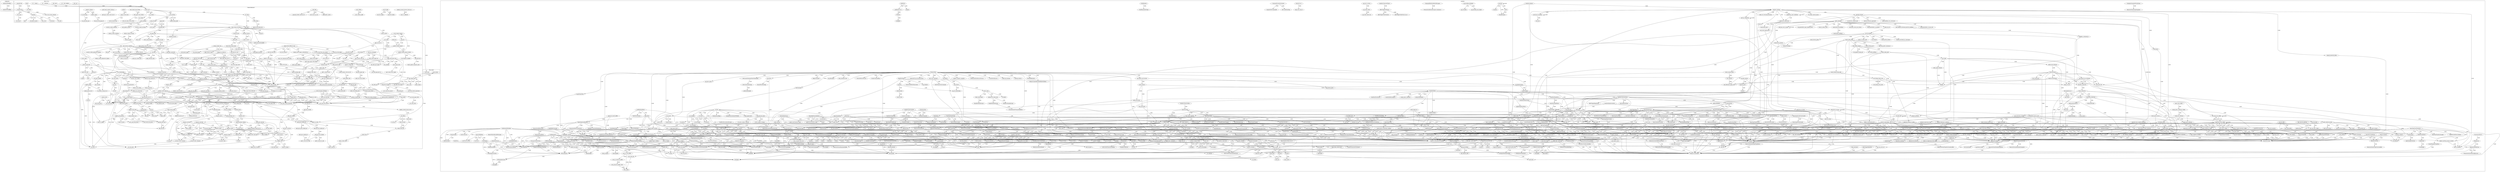 digraph Callgraph {
  node [shape=ellipse];

  subgraph cluster0 {
    "0x00007fff7ddff600" ;
    "0x00007fff7ddffa20" ;
    label = "[unknown]";
  }

  subgraph cluster1 {
    "block_write_end" ;
    "irqtime_account_process_tick.isra.2" ;
    "__map_bio" ;
    "__cmpxchg_double_slab.isra.33" ;
    "jbd2_journal_stop" ;
    "sock_sendmsg" ;
    "__mark_inode_dirty" ;
    "page_add_file_rmap" ;
    "part_round_stats_single" ;
    "__audit_syscall_exit" ;
    "jbd2_journal_start" ;
    "dequeue_entity" ;
    "pick_next_task_idle" ;
    "__list_add" ;
    "pollwake" ;
    "blk_throtl_bio" ;
    "handle_pte_fault" ;
    "generic_file_llseek_size" ;
    "try_atomic_semop.isra.5" ;
    "dm_table_find_target" ;
    "_raw_spin_unlock_irqrestore" ;
    "effective_load.isra.27" ;
    "throtl_update_dispatch_stats" ;
    "select_task_rq_fair" ;
    "intel_pmu_lbr_disable_all" ;
    "page_remove_rmap" ;
    "update_sd_lb_stats" ;
    "ext4_da_write_begin" ;
    "set_next_entity" ;
    "memset" ;
    "generic_write_end" ;
    "generic_file_buffered_write" ;
    "sys_setitimer" ;
    "__set_page_dirty" ;
    "_raw_read_unlock_irqrestore" ;
    "dec_pending" ;
    "max_io_len" ;
    "__wake_up_common" ;
    "__block_commit_write.isra.20" ;
    "cpuacct_charge" ;
    "pick_next_task_stop" ;
    "__percpu_counter_add" ;
    "__issue_target_request" ;
    "clear_page_dirty_for_io" ;
    "dm_table_get_target" ;
    "error_entry" ;
    "group_balance_cpu" ;
    "find_next_bit" ;
    "enqueue_task" ;
    "release_pages" ;
    "ext4_meta_trans_blocks" ;
    "linear_merge" ;
    "current_kernel_time" ;
    "skb_queue_tail" ;
    "ipt_do_table" ;
    "update_rq_clock" ;
    "sock_recvmsg" ;
    "account_entity_enqueue" ;
    "unix_write_space" ;
    "mempool_alloc" ;
    "list_del" ;
    "skb_unlink" ;
    "sock_has_perm" ;
    "resched_task" ;
    "vtime_account" ;
    "finish_wait" ;
    "dm_get_live_table" ;
    "timerqueue_del" ;
    "sock_wfree" ;
    "set_task_cpu" ;
    "check_preempt_curr" ;
    "default_wake_function" ;
    "__tlb_remove_page" ;
    "ext4_bio_write_page" ;
    "__do_fault" ;
    "raise_softirq" ;
    "__kfree_skb" ;
    "prepare_to_wait" ;
    "sys_lseek" ;
    "find_get_pages_tag" ;
    "tg_load_down" ;
    "put_io_page" ;
    "__bio_clone" ;
    "__slab_alloc" ;
    "load_balance" ;
    "__remove_hrtimer" ;
    "wakeup_preempt_entity.isra.35" ;
    "try_to_wake_up" ;
    "update_shares" ;
    "sys_sendto" ;
    "mutex_unlock" ;
    "dec_zone_page_state" ;
    "fget_light" ;
    "do_setitimer" ;
    "arch_scale_freq_power" ;
    "generic_make_request_checks" ;
    "system_call" ;
    "ext4_chunk_trans_blocks" ;
    "nsecs_to_jiffies64" ;
    "native_sched_clock" ;
    "perf_event_context_sched_in" ;
    "__wake_up_sync_key" ;
    "__wake_up" ;
    "update_cfs_shares" ;
    "read_tsc" ;
    "grab_cache_page_write_begin" ;
    "__inc_zone_state" ;
    "task_tick_fair" ;
    "sockfd_lookup_light" ;
    "mark_buffer_dirty" ;
    "radix_tree_tag_clear" ;
    "sched_clock_cpu" ;
    "sock_alloc_send_pskb" ;
    "ext4_ext_index_trans_blocks" ;
    "rb_next" ;
    "unix_destruct_scm" ;
    "native_read_tsc" ;
    "set_next_buddy" ;
    "__slab_free" ;
    "selinux_ipc_permission" ;
    "dequeue_task_fair" ;
    "update_cfs_load" ;
    "__wake_up_bit" ;
    "perf_pmu_rotate_start.isra.53" ;
    "ttwu_stat" ;
    "place_entity" ;
    "_cond_resched" ;
    "consume_skb" ;
    "msecs_to_jiffies" ;
    "sys_semop" ;
    "find_vma" ;
    "unix_stream_recvmsg" ;
    "arch_local_irq_save" ;
    "ctx_sched_out" ;
    "timerqueue_add" ;
    "arch_scale_smt_power" ;
    "generic_make_request" ;
    "cpumask_next_and" ;
    "unlock_page" ;
    "iov_iter_copy_from_user_atomic" ;
    "perf_pmu_disable" ;
    "__audit_syscall_entry" ;
    "radix_tree_lookup_element" ;
    "auditsys" ;
    "__dequeue_entity" ;
    "__hrtimer_start_range_ns" ;
    "bio_alloc_bioset" ;
    "ttwu_do_activate.constprop.81" ;
    "shmem_getpage_gfp" ;
    "update_context_time.isra.44" ;
    "account_page_dirtied" ;
    "_copy_to_user" ;
    "page_waitqueue" ;
    "kmem_cache_alloc_node" ;
    "unroll_tree_refs" ;
    "__intel_pmu_lbr_disable" ;
    "get_seconds" ;
    "inc_zone_page_state" ;
    "check_preempt_wakeup" ;
    "put_prev_task_fair" ;
    "__phys_addr" ;
    "security_socket_sendmsg" ;
    "ipc_has_perm.isra.21" ;
    "ipcperms" ;
    "clear_buddies" ;
    "balance_dirty_pages_ratelimited_nr" ;
    "unix_scm_to_skb" ;
    "ext4_journal_start_sb" ;
    "_copy_from_user" ;
    "ext4_llseek" ;
    "mem_cgroup_count_vm_event" ;
    "ipc_lock" ;
    "__bitmap_weight" ;
    "page_fault" ;
    "pagevec_lookup_tag" ;
    "iov_iter_advance" ;
    "maybe_add_creds" ;
    "__raise_softirq_irqoff" ;
    "hrtimer_try_to_cancel" ;
    "get_slab" ;
    "get_work_gcwq" ;
    "pid_vnr" ;
    "selinux_socket_recvmsg" ;
    "lru_add_drain_cpu" ;
    "bio_init" ;
    "__perf_event_task_sched_out" ;
    "idr_find" ;
    "local_clock" ;
    "move_task" ;
    "page_mkclean" ;
    "memcpy" ;
    "intel_pmu_pebs_disable_all" ;
    "start_this_handle.isra.8" ;
    "__do_softirq" ;
    "sys_semtimedop" ;
    "mark_page_accessed" ;
    "walk_tg_tree_from" ;
    "wake_up_sem_queue_do" ;
    "account_page_writeback" ;
    "__split_and_process_bio" ;
    "mutex_lock_interruptible" ;
    "sock_alloc_send_skb" ;
    "security_socket_recvmsg" ;
    "__alloc_skb" ;
    "wake_up_process" ;
    "x86_pmu_disable" ;
    "enqueue_entity" ;
    "ext4_da_writepages" ;
    "update_stats_wait_end" ;
    "ipc_lock_check" ;
    "schedule_timeout" ;
    "security_socket_getpeersec_dgram" ;
    "tg_nop" ;
    "scale_rt_power" ;
    "rcu_note_context_switch" ;
    "account_entity_dequeue" ;
    "blk_queue_bio" ;
    "down_read" ;
    "wait_for_unix_gc" ;
    "find_get_page" ;
    "deactivate_task" ;
    "hrtimer_start" ;
    "shm_fault" ;
    "ktime_get_ts" ;
    "update_min_vruntime" ;
    "bio_integrity_enabled" ;
    "radix_tree_tag_set" ;
    "source_load" ;
    "selinux_sem_semop" ;
    "__bitmap_intersects" ;
    "native_set_pte_at" ;
    "hrtick_update" ;
    "intel_pmu_disable_all" ;
    "sysret_audit" ;
    "calc_delta_mine" ;
    "__bio_add_page.part.13" ;
    "radix_tree_next_chunk" ;
    "__block_write_begin" ;
    "bvec_alloc_bs" ;
    "put_pid" ;
    "lru_add_drain" ;
    "bio_add_page" ;
    "__do_page_fault" ;
    "up_read" ;
    "ksize" ;
    "dm_request" ;
    "mpage_da_submit_io" ;
    "intel_pmu_enable_all" ;
    "__inc_zone_page_state" ;
    "jbd2_journal_free_transaction" ;
    "alloc_tio.isra.15" ;
    "find_busiest_group" ;
    "update_curr" ;
    "handle_mm_fault" ;
    "local_bh_disable" ;
    "local_bh_enable" ;
    "native_read_msr_safe" ;
    "selinux_socket_getpeersec_dgram" ;
    "radix_tree_lookup_slot" ;
    "rb_insert_color" ;
    "vm_normal_page" ;
    "lock_hrtimer_base.isra.21" ;
    "__pagevec_release" ;
    "do_page_fault" ;
    "find_lock_page" ;
    "jbd2__journal_start" ;
    "ktime_get" ;
    "native_write_msr_safe" ;
    "memcpy_toiovec" ;
    "enqueue_hrtimer" ;
    "_raw_spin_lock" ;
    "add_mm_counter_fast" ;
    "ext4_da_write_end" ;
    "activate_task" ;
    "__list_del_entry" ;
    "unix_stream_sendmsg" ;
    "update_queue" ;
    "unmap_single_vma" ;
    "do_smart_update" ;
    "submit_bio" ;
    "kfree" ;
    "_raw_spin_lock_irqsave" ;
    "security_ipc_permission" ;
    "rb_erase" ;
    "perf_event_task_sched_out" ;
    "free_hot_cold_page_list" ;
    "ext4_do_flush_completed_IO" ;
    "idle_cpu" ;
    "sys_recvfrom" ;
    "sched_clock" ;
    "_raw_spin_lock_irq" ;
    "dm_table_put" ;
    "__ext4_journal_stop" ;
    "_raw_read_lock_irqsave" ;
    "schedule" ;
    "__queue_work" ;
    "enqueue_task_fair" ;
    "skb_release_data" ;
    "test_set_page_writeback" ;
    "can_migrate_task" ;
    "write_cache_pages_da" ;
    "task_waking_fair" ;
    "__schedule" ;
    "sock_update_classid" ;
    "part_round_stats" ;
    "idle_balance" ;
    "dput" ;
    "skb_release_head_state" ;
    "ext4_nonda_switch" ;
    "create_page_buffers" ;
    "kmem_cache_alloc" ;
    "pick_next_task_fair" ;
    "sock_def_readable" ;
    "kmem_cache_free" ;
    "copy_user_enhanced_fast_string" ;
    "shmem_fault" ;
    "mempool_alloc_slab" ;
    "skb_put" ;
    "avc_has_perm_flags" ;
    "memcpy_fromiovec" ;
    "skb_pull" ;
    "__jbd2_log_space_left" ;
    "__kmalloc_node_track_caller" ;
    "pfmemalloc_match" ;
    "dm_table_get" ;
    "selinux_socket_sendmsg" ;
    "__enqueue_entity" ;
    "security_sem_semop" ;
    "ttwu_do_wakeup" ;
    "_raw_read_lock" ;
    "__kmalloc_reserve" ;
    "update_group_power" ;
    "put_page" ;
    "mntput" ;
    "dm_merge_bvec" ;
    "path_put" ;
    "dequeue_task" ;
    "mutex_lock" ;
    "pick_next_task_rt" ;
    "target_load" ;
    "unlink_queue.isra.8" ;
    "rcu_bh_qs" ;
    "down_read_trylock" ;
    label = "[kernel.kallsyms]";
  }

  subgraph cluster2 {
    "BufferGetBlockNumber" ;
    "ExecOpenIndices" ;
    "preprocess_qual_conditions" ;
    "bms_singleton_member" ;
    "new_list" ;
    "make_var" ;
    "make_modifytable" ;
    "makeTargetEntry" ;
    "hashint2" ;
    "get_typavgwidth" ;
    "UnlockTuple" ;
    "make_pathkeys_for_sortclauses" ;
    "hashname" ;
    "HeapTupleSatisfiesVacuum" ;
    "ExecProject" ;
    "pq_beginmessage" ;
    "RelnameGetRelid" ;
    "TransactionIdIsKnownCompleted" ;
    "XLogNeedsFlush" ;
    "EvalPlanQualSetPlan" ;
    "try_relation_openrv" ;
    "create_plan_recurse" ;
    "MemoryContextAllocZeroAligned" ;
    "FunctionCall5Coll" ;
    "PageAddItem" ;
    "addRTEtoQuery" ;
    "client_read_ended" ;
    "ExecProcNode" ;
    "UnregisterSnapshotFromOwner" ;
    "ReceiveSharedInvalidMessages" ;
    "finish_xact_command" ;
    "ExecSetSlotDescriptor" ;
    "clamp_row_est" ;
    "check_partial_indexes" ;
    "TransactionIdFollows" ;
    "markRTEForSelectPriv" ;
    "get_leftop" ;
    "generate_base_implied_equalities" ;
    "ExecEvalConst" ;
    "TupleDescInitEntryCollation" ;
    "get_rightop" ;
    "pull_varnos_walker" ;
    "ExecIndexBuildScanKeys" ;
    "pull_up_subqueries" ;
    "transformAssignedExpr" ;
    "XLogInsertAllowed" ;
    "ExecAssignProjectionInfo" ;
    "EnableNotifyInterrupt" ;
    "exprType" ;
    "get_oprrest" ;
    "create_plan" ;
    "get_restriction_variable" ;
    "assign_list_collations" ;
    "ExecMaterializeSlot" ;
    "ResourceOwnerEnlargeRelationRefs" ;
    "HeapTupleSatisfiesDirty" ;
    "standard_planner" ;
    "list_nth" ;
    "check_indirection" ;
    "getBaseType" ;
    "heap_update" ;
    "OidFunctionCall4Coll" ;
    "__errno_location@plt" ;
    "new_tail_cell.isra.2" ;
    "RelationGetIndexPredicate" ;
    "GetCurrentSubTransactionId" ;
    "pq_flush" ;
    "_bt_checkpage" ;
    "relation_excluded_by_constraints" ;
    "RemoveLocalLock" ;
    "exprLocation" ;
    "slot_getsomeattrs" ;
    "SystemFuncName" ;
    "errstart" ;
    "ResourceOwnerRememberSnapshot" ;
    "makeIntConst" ;
    "TransactionLogFetch" ;
    "makeFromExpr" ;
    "core_yylex_init" ;
    "makeRangeVar" ;
    "ExecContextForcesOids" ;
    "ExecInitExpr" ;
    "AfterTriggerBeginQuery" ;
    "pq_set_nonblocking" ;
    "strlen@plt" ;
    "internal_flush" ;
    "ResourceOwnerForgetBuffer" ;
    "ExecInitModifyTable" ;
    "genericcostestimate" ;
    "relation_open" ;
    "AfterTriggerEndQuery" ;
    "nameeq" ;
    "ProcQueueInit" ;
    "restriction_selectivity" ;
    "PGSemaphoreLock" ;
    "ResourceOwnerReleaseInternal" ;
    "hash_seq_init" ;
    "new_head_cell.isra.0" ;
    "PageGetHeapFreeSpace" ;
    "lcons_int" ;
    "ExecFilterJunk" ;
    "pq_getbytes" ;
    "pg_proc_aclmask" ;
    "make_op" ;
    "fmgr_info_cxt" ;
    "CacheInvalidateHeapTuple" ;
    "hashoid" ;
    "transformFromClause" ;
    "check_outerjoin_delay.isra.0" ;
    "rewriteTargetListIU" ;
    "cancel_parser_errposition_callback" ;
    "get_func_retset" ;
    "remove_useless_joins" ;
    "AcceptInvalidationMessages" ;
    "standard_ExecutorStart" ;
    "memcmp@plt" ;
    "buildRelationAliases.isra.0" ;
    "downcase_truncate_identifier" ;
    "ResourceOwnerGetParent" ;
    "semop@plt" ;
    "gettimeofday@plt" ;
    "make_one_rel" ;
    "ExecAllocTableSlot" ;
    "scanRTEForColumn" ;
    "AllocSetDelete" ;
    "ResourceOwnerNewParent" ;
    "ExecRelationIsTargetRelation" ;
    "ExecARUpdateTriggers" ;
    "get_actual_clauses" ;
    "ResourceOwnerRememberCatCacheListRef" ;
    "build_relation_tlist.isra.2" ;
    "ResourceOwnerEnlargeBuffers" ;
    "core_yylex" ;
    "disable_sig_alarm" ;
    "canonicalize_all_pathkeys" ;
    "bms_del_member" ;
    "heap_form_tuple" ;
    "ReleaseAndReadBuffer" ;
    "transformReturningList" ;
    "bms_is_subset" ;
    "preprocess_expression" ;
    "drop_unnamed_stmt" ;
    "contain_volatile_functions_walker" ;
    "can_coerce_type" ;
    "pg_qsort" ;
    "PortalSetResultFormat" ;
    "exprSetInputCollation" ;
    "standard_ExecutorRun" ;
    "expand_inherited_tables" ;
    "strcpy@plt" ;
    "heap_page_prune_opt" ;
    "int4pl" ;
    "_bt_freestack" ;
    "GetActiveSnapshot" ;
    "EvalPlanQualInit" ;
    "build_physical_tlist" ;
    "ExecCleanTypeFromTL" ;
    "scanner_finish" ;
    "fix_scan_expr_walker" ;
    "getBaseTypeAndTypmod" ;
    "distribute_restrictinfo_to_rels" ;
    "assign_query_collations" ;
    "btendscan" ;
    "strncpy@plt" ;
    "pq_sendint" ;
    "raw_parser" ;
    "ExecInitScanTupleSlot" ;
    "canonicalize_pathkeys" ;
    "ExecInitIndexScan" ;
    "pg_mbcliplen" ;
    "rewriteTargetListUD.isra.2" ;
    "SHMQueueNext" ;
    "_bt_first" ;
    "has_relevant_eclass_joinclause" ;
    "__snprintf_chk@plt" ;
    "TidQualFromExpr" ;
    "LockAcquireExtended" ;
    "ExecConstraints" ;
    "TransactionBlockStatusCode" ;
    "CreateExecutorState" ;
    "ResourceOwnerForgetSnapshot" ;
    "op_mergejoinable" ;
    "get_attstatsslot" ;
    "lcons" ;
    "ExecCleanTargetListLength" ;
    "CreateCommandTag" ;
    "pathkeys_contained_in" ;
    "index_getprocinfo" ;
    "attnameAttNum" ;
    "bms_membership" ;
    "list_free" ;
    "get_rte_attribute_type" ;
    "int2eq" ;
    "strtol@plt" ;
    "TransactionStartedDuringRecovery" ;
    "bms_union" ;
    "booleq" ;
    "RelationGetIndexScan" ;
    "fix_indexqual_operand" ;
    "btint4cmp" ;
    "printtup_create_DR" ;
    "pq_getbyte" ;
    "PredicateLockPage" ;
    "IsAbortedTransactionBlockState" ;
    "ProcSleep" ;
    "assign_expr_collations" ;
    "BufTableHashCode" ;
    "LockReleaseAll" ;
    "RelationGetNumberOfBlocksInFork" ;
    "GetCurrentTransactionNestLevel" ;
    "func_volatile" ;
    "addRangeTableEntryForRelation" ;
    "Float8GetDatum" ;
    "RelationGetIndexExpressions" ;
    "clauselist_selectivity" ;
    "copy_path_costsize" ;
    "_bt_steppage" ;
    "ExecCheckPlanOutput.isra.0" ;
    "string_compare" ;
    "AllocSetContextCreate" ;
    "list_delete_cell" ;
    "bms_del_members" ;
    "IncrTupleDescRefCount" ;
    "set_rel_width" ;
    "pq_endmessage" ;
    "fix_expr_common" ;
    "slot_deform_tuple" ;
    "hash_seq_term" ;
    "parser_init" ;
    "add_path" ;
    "IndexScanEnd" ;
    "index_beginscan" ;
    "core_yy_scan_buffer" ;
    "_bt_binsrch" ;
    "_bt_getbuf" ;
    "btgettuple" ;
    "ExecAssignScanProjectionInfo" ;
    "FreeExecutorState" ;
    "make_fn_arguments" ;
    "_bt_relbuf" ;
    "hash_seq_search" ;
    "leaps_thru_end_of" ;
    "op_in_opfamily" ;
    "add_vars_to_targetlist" ;
    "CheckForSerializableConflictOut" ;
    "SendRowDescriptionMessage" ;
    "string_hash" ;
    "SS_finalize_plan" ;
    "PushActiveSnapshot" ;
    "heap_fetch" ;
    "enable_sig_alarm" ;
    "ResourceOwnerCreate" ;
    "reconsider_outer_join_clauses" ;
    "cost_qual_eval" ;
    "RelationGetIndexList" ;
    "ResourceOwnerRememberBuffer" ;
    "lappend" ;
    "ExecCloseIndices" ;
    "find_placeholders_in_jointree" ;
    "ExecAssignExprContext" ;
    "bms_is_member" ;
    "CreateTemplateTupleDesc" ;
    "RegisterSnapshotOnOwner" ;
    "find_oper_cache_entry" ;
    "find_usable_indexes" ;
    "pgstat_report_waiting" ;
    "list_copy" ;
    "InitResultRelInfo" ;
    "pg_analyze_and_rewrite" ;
    "ResourceOwnerForgetCatCacheListRef" ;
    "LockTuple" ;
    "ExecutorFinish" ;
    "ResourceOwnerEnlargeCatCacheRefs" ;
    "ExecInitResultTupleSlot" ;
    "strlcpy" ;
    "UnpinBuffer" ;
    "enlargeStringInfo" ;
    "fmgr_info" ;
    "CopySnapshot" ;
    "ExecutorRun" ;
    "order_qual_clauses" ;
    "heap_compute_data_size" ;
    "_mdnblocks.isra.1" ;
    "ExecFreeExprContext" ;
    "MakeTupleTableSlot" ;
    "StartTransactionCommand" ;
    "FreeQueryDesc" ;
    "lappend_int" ;
    "IsToastNamespace" ;
    "ReadBufferExtended" ;
    "distribute_qual_to_rels" ;
    "assign_query_collations_walker" ;
    "makeString" ;
    "UpdateXmaxHintBits" ;
    "TransactionIdGetStatus" ;
    "core_yyensure_buffer_stack" ;
    "parse_analyze" ;
    "transformExpr" ;
    "ExecAssignScanType" ;
    "swapfunc" ;
    "pg_verify_mbstr" ;
    "elog_start" ;
    "_bt_readpage" ;
    "parserOpenTable" ;
    "create_bitmap_heap_path" ;
    "check_stack_depth" ;
    "ExecInitNode" ;
    "heap_hot_search_buffer" ;
    "CopyTriggerDesc" ;
    "_bt_next" ;
    "flatCopyTargetEntry" ;
    "process_integer_literal" ;
    "ProcessUtility" ;
    "int4eq" ;
    "DecrTupleDescRefCount" ;
    "RTERangeTablePosn" ;
    "oper" ;
    "analyze_requires_snapshot" ;
    "extract_actual_clauses" ;
    "PgstatCollectorMain.isra.18" ;
    "ScanKeyEntryInitializeWithInfo" ;
    "contain_volatile_functions" ;
    "ExecResetTupleTable" ;
    "pg_encoding_mbcliplen" ;
    "memset@plt" ;
    "expand_indexqual_conditions" ;
    "XLogInsert" ;
    "CommandEndInvalidationMessages" ;
    "index_open" ;
    "query_planner" ;
    "index_endscan" ;
    "finalize_plan" ;
    "itemoffcompare" ;
    "heap_getsysattr" ;
    "RelationDecrementReferenceCount" ;
    "ExecEndIndexScan" ;
    "ProcLockWakeup" ;
    "standard_ExecutorEnd" ;
    "eval_const_expressions_mutator" ;
    "get_op_opfamily_properties" ;
    "BuildIndexInfo" ;
    "find_saop_paths.constprop.2" ;
    "SetRemoteDestReceiverParams" ;
    "free@plt" ;
    "match_clause_to_indexcol" ;
    "canonicalize_ec_expression" ;
    "bms_join" ;
    "cost_seqscan" ;
    "base_yylex" ;
    "XactLockTableWait" ;
    "pg_utf_mblen" ;
    "HeapTupleHeaderAdvanceLatestRemovedXid" ;
    "RewriteQuery" ;
    "_bt_compare" ;
    "DatumGetFloat8" ;
    "LockBuffer" ;
    "init_fcache" ;
    "ExecModifyTable" ;
    "list_append_unique_ptr" ;
    "try_heap_openrv" ;
    "coerce_type" ;
    "make_const" ;
    "set_ps_display" ;
    "FreeExprContext" ;
    "secure_read" ;
    "checkInsertTargets" ;
    "namestrcpy" ;
    "OidFunctionCall9Coll" ;
    "ExecBSUpdateTriggers" ;
    "eval_const_expressions" ;
    "malloc@plt" ;
    "finalize_primnode" ;
    "bms_equal" ;
    "PortalDrop" ;
    "ExecInitResult" ;
    "CleanUpLock" ;
    "setTargetTable" ;
    "cost_index" ;
    "pg_verify_mbstr_len" ;
    "get_typcollation" ;
    "hash_search" ;
    "set_plan_references" ;
    "has_unique_index" ;
    "EvalPlanQualSetTuple" ;
    "bms_first_member" ;
    "FileSeek" ;
    "XLogFlush" ;
    "btcostestimate" ;
    "pgstat_end_function_usage" ;
    "create_index_path" ;
    "create_seqscan_path" ;
    "chareq" ;
    "set_rel_pathlist" ;
    "MemoryContextDelete" ;
    "IsSharedRelation" ;
    "CreateDestReceiver" ;
    "pgstat_count_heap_update" ;
    "bms_intersect" ;
    "pull_var_clause" ;
    "DLMoveToFront" ;
    "CreateExprContext" ;
    "make_oper_cache_key" ;
    "LockTagHashCode" ;
    "hashchar" ;
    "IsSystemRelation" ;
    "PopActiveSnapshot" ;
    "ItemPointerEquals" ;
    "ReleaseCatCache" ;
    "internal_putbytes" ;
    "SearchCatCache" ;
    "cost_bitmap_tree_node" ;
    "WaitOnLock" ;
    "recomputeNamespacePath" ;
    "ExecEvalOper" ;
    "query_or_expression_tree_walker" ;
    "ReleaseSysCache" ;
    "coerce_to_target_type" ;
    "namestrcmp" ;
    "restriction_is_or_clause" ;
    "UnregisterSnapshot" ;
    "lseek@plt" ;
    "__sigsetjmp@plt" ;
    "AllocSetAlloc" ;
    "deconstruct_recurse" ;
    "GetCurrentCommandId" ;
    "doNegate" ;
    "PostgresMain" ;
    "coerce_to_boolean" ;
    "get_relation_info" ;
    "EvalPlanQualFetch" ;
    "relation_close" ;
    "PGSemaphoreUnlock" ;
    "GetUserId" ;
    "check_log_duration" ;
    "ExecAssignResultTypeFromTL" ;
    "standard_ExecutorFinish" ;
    "heap_freetuple" ;
    "transformTargetList" ;
    "expression_returns_set" ;
    "printtup_destroy" ;
    "ExecFindJunkAttributeInTlist" ;
    "core_yyalloc" ;
    "ResourceOwnerRelease" ;
    "index_close" ;
    "GetTransactionSnapshot" ;
    "build_base_rel_tlists" ;
    "pg_any_to_server" ;
    "ExecStoreTuple" ;
    "PortalDefineQuery" ;
    "updateTargetListEntry" ;
    "clause_selectivity" ;
    "LWLockRelease" ;
    "CreatePortal" ;
    "get_tablespace_page_costs" ;
    "pg_parse_query" ;
    "get_typlen" ;
    "FunctionCall2Coll" ;
    "PortalRunMulti" ;
    "ExecMakeFunctionResult" ;
    "op_input_types" ;
    "scanner_init" ;
    "MemoryContextReset" ;
    "PageRepairFragmentation" ;
    "SearchSysCacheList" ;
    "index_rescan" ;
    "flatten_clausegroups_list" ;
    "PortalStart" ;
    "IncrBufferRefCount" ;
    "_bt_mark_scankey_required" ;
    "free_attstatsslot" ;
    "get_relname_relid" ;
    "pg_class_aclmask" ;
    "DeconstructQualifiedName" ;
    "SearchCatCacheList" ;
    "ResourceOwnerEnlargeCatCacheListRefs" ;
    "makeConst" ;
    "ExecEvalScalarVar" ;
    "isTempToastNamespace" ;
    "MemoryContextAllocZero" ;
    "pg_rewrite_query" ;
    "MemoryContextDeleteChildren" ;
    "make_rel_from_joinlist" ;
    "TransactionIdGetCommitLSN" ;
    "ScanKeywordLookup" ;
    "afterTriggerFreeEventList" ;
    "SIGetDataEntries" ;
    "interpretInhOption" ;
    "strncmp@plt" ;
    "fetch_search_path_array" ;
    "canonicalize_qual" ;
    "MemoryContextResetAndDeleteChildren" ;
    "_bt_preprocess_keys" ;
    "MemoryContextStrdup" ;
    "set_baserel_size_estimates" ;
    "IndexNext" ;
    "ReleaseResources_hash" ;
    "create_tidscan_paths" ;
    "afterTriggerMarkEvents.isra.3" ;
    "cost_qual_eval_walker" ;
    "transformWhereClause" ;
    "planner" ;
    "RelationIdGetRelation" ;
    "RelationClose" ;
    "bms_overlap" ;
    "pq_putmessage" ;
    "GrantAwaitedLock" ;
    "pg_plan_query" ;
    "equal" ;
    "ExecutorStart" ;
    "match_index_to_operand" ;
    "grouping_planner" ;
    "has_subclass" ;
    "ExecGetJunkAttribute" ;
    "GetSnapshotData" ;
    "ExecOpenScanRelation" ;
    "ResourceOwnerForgetTupleDesc" ;
    "list_concat" ;
    "colNameToVar" ;
    "makeSimpleA_Expr" ;
    "PortalRun" ;
    "HeapTupleSatisfiesMVCC" ;
    "setitimer@plt" ;
    "ExecCopySlotTuple" ;
    "pgstat_report_activity" ;
    "btbeginscan" ;
    "DisableNotifyInterrupt" ;
    "UnlockRelationId" ;
    "CommitTransaction" ;
    "get_cheapest_fractional_path_for_pathkeys" ;
    "find_base_rel" ;
    "nocachegetattr" ;
    "SnapshotSetCommandId" ;
    "make_restrictinfo_internal" ;
    "LockRelationOid" ;
    "tag_hash" ;
    "markVarForSelectPriv" ;
    "RecoveryInProgress" ;
    "strcmp@plt" ;
    "bms_free" ;
    "ReadyForQuery" ;
    "ExecTypeFromTLInternal" ;
    "CheckValidResultRel" ;
    "bms_copy" ;
    "inline_set_returning_functions" ;
    "fireRIRrules" ;
    "preprocess_targetlist" ;
    "initStringInfo" ;
    "check_mergejoinable" ;
    "PortalCleanup" ;
    "heap_tuple_untoast_attr" ;
    "ExecGetResultType" ;
    "find_duplicate_ors" ;
    "start_xact_command" ;
    "mdopen" ;
    "heap_open" ;
    "makeVar" ;
    "estimate_rel_size" ;
    "add_placeholders_to_base_rels" ;
    "CheckForSerializableConflictIn" ;
    "and_clause" ;
    "MarkBufferDirty" ;
    "cost_bitmap_heap_scan" ;
    "GrantLock" ;
    "eqsel" ;
    "pg_detoast_datum" ;
    "slot_attisnull" ;
    "BeginCommand" ;
    "MemoryContextAlloc" ;
    "is_projection_capable_plan" ;
    "ShutdownExprContext.isra.0" ;
    "ResourceOwnerDelete" ;
    "rint@plt" ;
    "QueryRewrite" ;
    "pfree" ;
    "makeAlias" ;
    "create_indexscan_plan" ;
    "timesub.isra.1" ;
    "hash_search_with_hash_value" ;
    "HeapTupleSatisfiesUpdate" ;
    "PortalReleaseCachedPlan.isra.0" ;
    "optimize_minmax_aggregates" ;
    "SHMQueueDelete" ;
    "ExecASUpdateTriggers" ;
    "pull_varnos" ;
    "ExecCheckRTPerms" ;
    "ExecEndModifyTable" ;
    "SetCurrentStatementStartTimestamp" ;
    "base_yyparse" ;
    "ReadBuffer" ;
    "memcpy@plt" ;
    "MarkPortalDone" ;
    "CommandCounterIncrement" ;
    "TupleDescInitEntry" ;
    "RelationIncrementReferenceCount" ;
    "SS_assign_special_param" ;
    "pg_encoding_max_length" ;
    "superuser_arg" ;
    "get_tabstat_stack_level" ;
    "heap_attisnull" ;
    "TransactionIdIsInProgress" ;
    "pg_proc_aclcheck" ;
    "hash_uint32" ;
    "pq_sendbyte" ;
    "var_eq_const" ;
    "generate_bitmap_or_paths" ;
    "ceil@plt" ;
    "fix_scan_expr" ;
    "SimpleLruReadPage_ReadOnly" ;
    "DirectFunctionCall1Coll" ;
    "enforce_generic_type_consistency" ;
    "compare_pathkeys" ;
    "make_parsestate" ;
    "estimate_expression_value" ;
    "btrescan" ;
    "XidInMVCCSnapshot" ;
    "ExecTargetListLength" ;
    "get_func_cost" ;
    "SetBufferCommitInfoNeedsSave" ;
    "ExecEvalFuncArgs" ;
    "bms_make_singleton" ;
    "AllocSetReset" ;
    "LockReassignCurrentOwner" ;
    "pull_var_clause_walker" ;
    "pq_recvbuf" ;
    "oid_hash" ;
    "get_opfamily_member" ;
    "ExecTypeFromTL" ;
    "EvalPlanQual" ;
    "EnableCatchupInterrupt" ;
    "AllocSetInit" ;
    "add_base_rels_to_query" ;
    "find_coercion_pathway" ;
    "pgstat_init_function_usage" ;
    "create_index_paths" ;
    "create_or_index_quals" ;
    "RelationPutHeapTuple" ;
    "transformStmt" ;
    "get_base_rel_indexes" ;
    "TransactionIdDidCommit" ;
    "core_yy_switch_to_buffer" ;
    "make_restrictinfo" ;
    "assign_collations_walker" ;
    "exprIsLengthCoercion" ;
    "EvalPlanQualEnd" ;
    "ScanKeyEntryInitialize" ;
    "ExecFindJunkAttribute" ;
    "ProcessInvalidationMessages.constprop.0" ;
    "exprSetCollation" ;
    "PinBuffer" ;
    "process_equivalence" ;
    "ResourceOwnerEnlargeTupleDescs" ;
    "index_pages_fetched" ;
    "get_mergejoin_opfamilies" ;
    "mdnblocks" ;
    "PredicateLockTuple" ;
    "expression_tree_mutator" ;
    "ExecEndNode" ;
    "ExecInitExtraTupleSlot" ;
    "prepare_for_client_read" ;
    "secure_write" ;
    "TransactionIdFollowsOrEquals" ;
    "EndCommand" ;
    "ExecIndexScan" ;
    "BufTableLookup" ;
    "free_parsestate" ;
    "LWLockAcquire" ;
    "attnumTypeId" ;
    "memmove@plt" ;
    "build_simple_rel" ;
    "LockCheckConflicts" ;
    "SHMQueueInsertBefore" ;
    "pq_getmsgend" ;
    "hash_any" ;
    "choose_bitmap_and" ;
    "ResourceOwnerRememberCatCacheRef" ;
    "GrantLockLocal" ;
    "setup_parser_errposition_callback" ;
    "FunctionCall3Coll" ;
    "_bt_search" ;
    "RangeVarGetRelid" ;
    "transformInsertRow" ;
    "ProcessQuery" ;
    "query_tree_walker" ;
    "GetCurrentTransactionIdIfAny" ;
    "bms_add_members" ;
    "transformTargetEntry" ;
    "deconstruct_jointree" ;
    "exprTypmod" ;
    "pq_getmsgstring" ;
    "ResourceOwnerForgetCatCacheRef" ;
    "med3" ;
    "appendBinaryStringInfo" ;
    "fix_placeholder_input_needed_levels" ;
    "TransactionIdIsCurrentTransactionId" ;
    "ExecClearTuple" ;
    "list_free_private" ;
    "ReleaseBuffer" ;
    "ExecResult" ;
    "oideq" ;
    "SearchSysCacheExists" ;
    "CommitTransactionCommand" ;
    "GetCurrentTransactionId" ;
    "exprCollation" ;
    "slot_getallattrs" ;
    "_bt_relandgetbuf" ;
    "or_clause" ;
    "_bt_fix_scankey_strategy" ;
    "lappend_oid" ;
    "not_clause" ;
    "get_ps_display" ;
    "heap_page_prune" ;
    "pq_getmessage" ;
    "ReadBuffer_common" ;
    "index_beginscan_internal" ;
    "set_opfuncid" ;
    "pgstat_initstats" ;
    "bms_add_member" ;
    "_bt_moveright" ;
    "TransactionIdPrecedes" ;
    "resetStringInfo" ;
    "IsSystemClass" ;
    "ResourceOwnerEnlargeSnapshots" ;
    "add_eq_member" ;
    "LockRelease" ;
    "heap_copytuple" ;
    "examine_variable" ;
    "FunctionCall1Coll" ;
    "RelationGetIndexAttrBitmap" ;
    "elog_finish" ;
    "ExecScan" ;
    "set_plan_refs" ;
    "_bt_getroot" ;
    "list_member_ptr" ;
    "get_last_attnums" ;
    "recv@plt" ;
    "strrchr@plt" ;
    "replace_nestloop_params_mutator" ;
    "subquery_planner" ;
    "simplify_function" ;
    "_bt_checkkeys" ;
    "pg_plan_queries" ;
    "add_tabstat_xact_level" ;
    "SysCacheGetAttr" ;
    "list_delete_ptr" ;
    "MemoryContextCreate" ;
    "get_tabstat_entry" ;
    "index_getnext" ;
    "HeapTupleHeaderAdjustCmax" ;
    "ExecutorEnd" ;
    "has_useful_pathkeys" ;
    "get_op_opfamily_strategy" ;
    "SHMQueueInit" ;
    "SearchSysCache" ;
    "ExecBuildProjectionInfo" ;
    "CatalogCacheComputeHashValue" ;
    "AfterTriggerBeginXact" ;
    "ExecInitJunkFilter" ;
    "UnGrantLock.isra.1" ;
    "GetSysCacheOid" ;
    "heap_lock_tuple" ;
    "makeColumnRef" ;
    "GetCurrentStatementStartTimestamp" ;
    "GetCurrentTimestamp" ;
    "expression_returns_set_walker" ;
    "bms_is_empty" ;
    "ChoosePortalStrategy" ;
    "UnlockReleaseBuffer" ;
    "ExecAssignResultType" ;
    "EvalPlanQualBegin" ;
    "set_cheapest" ;
    "get_attavgwidth" ;
    "GetPortalByName" ;
    "expression_tree_walker" ;
    "RegisterSnapshot" ;
    "CreateQueryDesc" ;
    "transformExpressionList" ;
    "copyObject" ;
    "ProcWakeup" ;
    "LockAcquire" ;
    "heap_fill_tuple" ;
    "IsTransactionOrTransactionBlock" ;
    "ExecEvalFunc" ;
    "AtCCI_RelationMap" ;
    "ReleaseCatCacheList" ;
    "datumIsEqual" ;
    "PortalRunUtility" ;
    label = "postgres";
  }

  subgraph cluster3 {
    "crypt_merge" ;
    "crypt_map" ;
    label = "[dm_crypt]";
  }

  subgraph cluster4 {
    "__vsnprintf_chk" ;
    "_IO_old_init" ;
    "malloc" ;
    "@plt" ;
    "__GI___semop" ;
    "__snprintf_chk" ;
    "__GI___setitimer" ;
    "_int_malloc" ;
    "_IO_no_init" ;
    "_IO_default_xsputn" ;
    "__libc_send" ;
    "__GI___libc_lseek64" ;
    "vfprintf" ;
    "_IO_setb" ;
    "_itoa_word" ;
    "__strchrnul" ;
    "__libc_recv" ;
    "_IO_str_init_static_internal" ;
    label = "libc-2.15.so";
  }

     "transformStmt" -> "updateTargetListEntry"  [ label = 0.000 ];
     "make_restrictinfo_internal" -> "bms_union"  [ label = 0.000 ];
     "activate_task" -> "enqueue_task"  [ label = 0.001 ];
     "__do_softirq" -> "rcu_bh_qs"  [ label = 0.000 ];
     "update_sd_lb_stats" -> "source_load"  [ label = 0.004 ];
     "init_fcache" -> "fmgr_info_cxt"  [ label = 0.000 ];
     "get_relation_info" -> "MemoryContextAlloc"  [ label = 0.001 ];
     "ExecInitIndexScan" -> "ExecInitExpr"  [ label = 0.000 ];
     "start_this_handle.isra.8" -> "__jbd2_log_space_left"  [ label = 0.000 ];
     "MemoryContextDelete" -> "MemoryContextDeleteChildren"  [ label = 0.001 ];
     "update_queue" -> "unlink_queue.isra.8"  [ label = 0.001 ];
     "query_planner" -> "MemoryContextAllocZero"  [ label = 0.000 ];
     "AfterTriggerBeginXact" -> "MemoryContextAlloc"  [ label = 0.000 ];
     "update_sd_lb_stats" -> "group_balance_cpu"  [ label = 0.001 ];
     "_bt_first" -> "_bt_preprocess_keys"  [ label = 0.000 ];
     "dequeue_entity" -> "update_stats_wait_end"  [ label = 0.000 ];
     "create_plan_recurse" -> "build_relation_tlist.isra.2"  [ label = 0.000 ];
     "get_mergejoin_opfamilies" -> "ReleaseCatCacheList"  [ label = 0.000 ];
     "create_tidscan_paths" -> "TidQualFromExpr"  [ label = 0.000 ];
     "__schedule" -> "put_prev_task_fair"  [ label = 0.001 ];
     "__queue_work" -> "_raw_spin_lock"  [ label = 0.000 ];
     "assign_query_collations_walker" -> "assign_expr_collations"  [ label = 0.000 ];
     "__GI___libc_lseek64" -> "system_call"  [ label = 0.000 ];
     "ExecOpenIndices" -> "index_open"  [ label = 0.000 ];
     "CleanUpLock" -> "SHMQueueDelete"  [ label = 0.001 ];
     "assign_collations_walker" -> "exprType"  [ label = 0.000 ];
     "get_cheapest_fractional_path_for_pathkeys" -> "pathkeys_contained_in"  [ label = 0.000 ];
     "ttwu_do_wakeup" -> "check_preempt_curr"  [ label = 0.001 ];
     "system_call" -> "sys_setitimer"  [ label = 0.001 ];
     "update_shares" -> "_raw_spin_lock_irqsave"  [ label = 0.002 ];
     "intel_pmu_disable_all" -> "intel_pmu_pebs_disable_all"  [ label = 0.000 ];
     "pick_next_task_fair" -> "clear_buddies"  [ label = 0.001 ];
     "TransactionIdGetStatus" -> "LWLockRelease"  [ label = 0.000 ];
     "ResourceOwnerEnlargeCatCacheRefs" -> "MemoryContextAlloc"  [ label = 0.000 ];
     "deconstruct_recurse" -> "list_concat"  [ label = 0.000 ];
     "PushActiveSnapshot" -> "CopySnapshot"  [ label = 0.000 ];
     "SendRowDescriptionMessage" -> "pq_sendint"  [ label = 0.000 ];
     "standard_ExecutorEnd" -> "relation_close"  [ label = 0.000 ];
     "base_yyparse" -> "lcons"  [ label = 0.001 ];
     "SearchCatCache" -> "CatalogCacheComputeHashValue"  [ label = 0.004 ];
     "__split_and_process_bio" -> "__issue_target_request"  [ label = 0.000 ];
     "pg_class_aclmask" -> "superuser_arg"  [ label = 0.000 ];
     "get_oprrest" -> "SearchSysCache"  [ label = 0.000 ];
     "heap_update" -> "UnlockReleaseBuffer"  [ label = 0.000 ];
     "examine_variable" -> "SearchSysCache"  [ label = 0.000 ];
     "GetSysCacheOid" -> "ReleaseCatCache"  [ label = 0.000 ];
     "CreatePortal" -> "GetCurrentStatementStartTimestamp"  [ label = 0.000 ];
     "standard_planner" -> "set_plan_references"  [ label = 0.000 ];
     "LockRelease" -> "LWLockRelease"  [ label = 0.000 ];
     "wake_up_sem_queue_do" -> "wake_up_process"  [ label = 0.001 ];
     "namestrcpy" -> "strncpy@plt"  [ label = 0.001 ];
     "__schedule" -> "pick_next_task_fair"  [ label = 0.002 ];
     "bio_alloc_bioset" -> "bvec_alloc_bs"  [ label = 0.000 ];
     "ExecInitModifyTable" -> "ExecCheckPlanOutput.isra.0"  [ label = 0.000 ];
     "InitResultRelInfo" -> "CopyTriggerDesc"  [ label = 0.000 ];
     "TransactionIdIsInProgress" -> "TransactionIdIsKnownCompleted"  [ label = 0.001 ];
     "get_oprrest" -> "ReleaseSysCache"  [ label = 0.000 ];
     "PostgresMain" -> "pq_getmessage"  [ label = 0.000 ];
     "elog_finish" -> "__errno_location@plt"  [ label = 0.000 ];
     "SIGetDataEntries" -> "LWLockRelease"  [ label = 0.000 ];
     "hash_search" -> "string_hash"  [ label = 0.001 ];
     "transformInsertRow" -> "lappend"  [ label = 0.000 ];
     "pgstat_initstats" -> "get_tabstat_entry"  [ label = 0.000 ];
     "func_volatile" -> "ReleaseSysCache"  [ label = 0.000 ];
     "copyObject" -> "MemoryContextAllocZeroAligned"  [ label = 0.001 ];
     "QueryRewrite" -> "RewriteQuery"  [ label = 0.000 ];
     "__audit_syscall_entry" -> "current_kernel_time"  [ label = 0.003 ];
     "ExecCheckPlanOutput.isra.0" -> "exprType"  [ label = 0.000 ];
     "set_rel_pathlist" -> "create_seqscan_path"  [ label = 0.000 ];
     "ExecIndexBuildScanKeys" -> "ScanKeyEntryInitialize"  [ label = 0.000 ];
     "_bt_freestack" -> "pfree"  [ label = 0.000 ];
     "load_balance" -> "walk_tg_tree_from"  [ label = 0.000 ];
     "clause_selectivity" -> "bms_is_member"  [ label = 0.000 ];
     "EvalPlanQualFetch" -> "ReleaseBuffer"  [ label = 0.001 ];
     "GetSnapshotData" -> "TransactionIdPrecedes"  [ label = 0.026 ];
     "LockRelease" -> "UnGrantLock.isra.1"  [ label = 0.000 ];
     "ProcessQuery" -> "ExecutorRun"  [ label = 0.000 ];
     "heap_update" -> "GetCurrentTransactionId"  [ label = 0.000 ];
     "mpage_da_submit_io" -> "clear_page_dirty_for_io"  [ label = 0.000 ];
     "update_queue" -> "try_atomic_semop.isra.5"  [ label = 0.001 ];
     "btendscan" -> "pfree"  [ label = 0.000 ];
     "ExecInitIndexScan" -> "ExecInitScanTupleSlot"  [ label = 0.000 ];
     "vfprintf" -> "_IO_default_xsputn"  [ label = 0.001 ];
     "try_to_wake_up" -> "_raw_spin_lock_irqsave"  [ label = 0.001 ];
     "find_coercion_pathway" -> "getBaseType"  [ label = 0.000 ];
     "RelationGetIndexExpressions" -> "heap_attisnull"  [ label = 0.000 ];
     "query_planner" -> "canonicalize_all_pathkeys"  [ label = 0.000 ];
     "_bt_moveright" -> "_bt_compare"  [ label = 0.000 ];
     "sys_semtimedop" -> "_cond_resched"  [ label = 0.001 ];
     "create_indexscan_plan" -> "get_actual_clauses"  [ label = 0.000 ];
     "PostgresMain" -> "ReadyForQuery"  [ label = 0.000 ];
     "CreatePortal" -> "AllocSetContextCreate"  [ label = 0.000 ];
     "_bt_first" -> "_bt_readpage"  [ label = 0.000 ];
     "copyObject" -> "check_stack_depth"  [ label = 0.001 ];
     "RewriteQuery" -> "rewriteTargetListUD.isra.2"  [ label = 0.000 ];
     "scanner_init" -> "strlen@plt"  [ label = 0.000 ];
     "mdnblocks" -> "mdopen"  [ label = 0.000 ];
     "ExecInitModifyTable" -> "ExecTypeFromTL"  [ label = 0.000 ];
     "ExecModifyTable" -> "ExecASUpdateTriggers"  [ label = 0.000 ];
     "build_physical_tlist" -> "makeVar"  [ label = 0.000 ];
     "assign_list_collations" -> "assign_expr_collations"  [ label = 0.000 ];
     "sock_def_readable" -> "__wake_up_sync_key"  [ label = 0.000 ];
     "ProcSleep" -> "disable_sig_alarm"  [ label = 0.000 ];
     "ReadBuffer_common" -> "BufTableHashCode"  [ label = 0.001 ];
     "__split_and_process_bio" -> "dm_table_put"  [ label = 0.000 ];
     "ExecResult" -> "MemoryContextReset"  [ label = 0.000 ];
     "ext4_bio_write_page" -> "bio_add_page"  [ label = 0.000 ];
     "pg_analyze_and_rewrite" -> "pg_rewrite_query"  [ label = 0.000 ];
     "ExecAssignResultTypeFromTL" -> "ExecContextForcesOids"  [ label = 0.000 ];
     "kmem_cache_alloc" -> "memset"  [ label = 0.000 ];
     "prepare_to_wait" -> "_raw_spin_lock_irqsave"  [ label = 0.000 ];
     "distribute_qual_to_rels" -> "make_restrictinfo"  [ label = 0.000 ];
     "bms_make_singleton" -> "MemoryContextAllocZero"  [ label = 0.001 ];
     "build_relation_tlist.isra.2" -> "copyObject"  [ label = 0.000 ];
     "get_func_retset" -> "ReleaseSysCache"  [ label = 0.000 ];
     "load_balance" -> "can_migrate_task"  [ label = 0.001 ];
     "put_prev_task_fair" -> "__enqueue_entity"  [ label = 0.001 ];
     "ExecTypeFromTLInternal" -> "exprType"  [ label = 0.001 ];
     "MarkPortalDone" -> "PortalCleanup"  [ label = 0.000 ];
     "pull_var_clause" -> "pull_var_clause_walker"  [ label = 0.000 ];
     "FileSeek" -> "lseek@plt"  [ label = 0.000 ];
     "match_clause_to_indexcol" -> "bms_is_subset"  [ label = 0.000 ];
     "expand_indexqual_conditions" -> "list_concat"  [ label = 0.000 ];
     "set_plan_references" -> "MemoryContextAlloc"  [ label = 0.000 ];
     "eqsel" -> "get_restriction_variable"  [ label = 0.000 ];
     "query_planner" -> "make_one_rel"  [ label = 0.000 ];
     "appendBinaryStringInfo" -> "enlargeStringInfo"  [ label = 0.000 ];
     "ProcSleep" -> "RecoveryInProgress"  [ label = 0.000 ];
     "XactLockTableWait" -> "LockRelease"  [ label = 0.000 ];
     "skb_queue_tail" -> "_raw_spin_lock_irqsave"  [ label = 0.000 ];
     "preprocess_expression" -> "canonicalize_qual"  [ label = 0.000 ];
     "list_copy" -> "new_list"  [ label = 0.000 ];
     "btcostestimate" -> "get_attstatsslot"  [ label = 0.000 ];
     "PostgresMain" -> "pg_analyze_and_rewrite"  [ label = 0.000 ];
     "selinux_socket_recvmsg" -> "sock_has_perm"  [ label = 0.000 ];
     "examine_variable" -> "has_unique_index"  [ label = 0.000 ];
     "setTargetTable" -> "parserOpenTable"  [ label = 0.000 ];
     "write_cache_pages_da" -> "pagevec_lookup_tag"  [ label = 0.000 ];
     "preprocess_targetlist" -> "flatCopyTargetEntry"  [ label = 0.000 ];
     "__schedule" -> "deactivate_task"  [ label = 0.001 ];
     "parserOpenTable" -> "setup_parser_errposition_callback"  [ label = 0.000 ];
     "process_equivalence" -> "get_leftop"  [ label = 0.000 ];
     "jbd2_journal_stop" -> "kmem_cache_free"  [ label = 0.000 ];
     "RangeVarGetRelid" -> "RelnameGetRelid"  [ label = 0.000 ];
     "find_get_pages_tag" -> "radix_tree_next_chunk"  [ label = 0.000 ];
     "OidFunctionCall9Coll" -> "fmgr_info"  [ label = 0.000 ];
     "try_relation_openrv" -> "RangeVarGetRelid"  [ label = 0.000 ];
     "ExecEvalFuncArgs" -> "ExecEvalScalarVar"  [ label = 0.000 ];
     "__remove_hrtimer" -> "timerqueue_del"  [ label = 0.000 ];
     "select_task_rq_fair" -> "source_load"  [ label = 0.001 ];
     "load_balance" -> "find_busiest_group"  [ label = 0.001 ];
     "__wake_up" -> "__wake_up_common"  [ label = 0.000 ];
     "XLogInsert" -> "XLogInsertAllowed"  [ label = 0.000 ];
     "__do_page_fault" -> "find_vma"  [ label = 0.000 ];
     "generic_file_buffered_write" -> "_cond_resched"  [ label = 0.000 ];
     "lappend" -> "new_list"  [ label = 0.004 ];
     "create_seqscan_path" -> "cost_seqscan"  [ label = 0.000 ];
     "new_head_cell.isra.0" -> "MemoryContextAlloc"  [ label = 0.000 ];
     "index_getnext" -> "ReleaseAndReadBuffer"  [ label = 0.000 ];
     "index_getnext" -> "FunctionCall2Coll"  [ label = 0.000 ];
     "elog_finish" -> "errstart"  [ label = 0.000 ];
     "kmem_cache_free" -> "__slab_free"  [ label = 0.000 ];
     "create_indexscan_plan" -> "replace_nestloop_params_mutator"  [ label = 0.000 ];
     "unix_destruct_scm" -> "sock_wfree"  [ label = 0.000 ];
     "MemoryContextAllocZero" -> "AllocSetAlloc"  [ label = 0.004 ];
     "ExecModifyTable" -> "ExecARUpdateTriggers"  [ label = 0.000 ];
     "update_shares" -> "update_cfs_shares"  [ label = 0.002 ];
     "ProcQueueInit" -> "SHMQueueInit"  [ label = 0.000 ];
     "query_planner" -> "fix_placeholder_input_needed_levels"  [ label = 0.000 ];
     "x86_pmu_disable" -> "intel_pmu_disable_all"  [ label = 0.000 ];
     "__hrtimer_start_range_ns" -> "_raw_spin_lock"  [ label = 0.000 ];
     "heap_update" -> "datumIsEqual"  [ label = 0.000 ];
     "get_relation_info" -> "RelationGetIndexPredicate"  [ label = 0.000 ];
     "grouping_planner" -> "create_plan"  [ label = 0.000 ];
     "create_indexscan_plan" -> "lappend"  [ label = 0.000 ];
     "ipc_lock" -> "_raw_spin_lock"  [ label = 0.001 ];
     "ExecAssignResultTypeFromTL" -> "ExecTypeFromTL"  [ label = 0.000 ];
     "sched_clock_cpu" -> "sched_clock"  [ label = 0.005 ];
     "distribute_qual_to_rels" -> "bms_membership"  [ label = 0.000 ];
     "LockRelease" -> "RemoveLocalLock"  [ label = 0.000 ];
     "find_duplicate_ors" -> "or_clause"  [ label = 0.000 ];
     "eqsel" -> "var_eq_const"  [ label = 0.000 ];
     "process_equivalence" -> "get_rightop"  [ label = 0.000 ];
     "sys_semtimedop" -> "try_atomic_semop.isra.5"  [ label = 0.001 ];
     "examine_variable" -> "bms_free"  [ label = 0.000 ];
     "create_index_paths" -> "lappend"  [ label = 0.000 ];
     "makeColumnRef" -> "lcons"  [ label = 0.000 ];
     "transformTargetList" -> "transformTargetEntry"  [ label = 0.000 ];
     "pg_class_aclmask" -> "ReleaseSysCache"  [ label = 0.000 ];
     "set_baserel_size_estimates" -> "clauselist_selectivity"  [ label = 0.000 ];
     "sock_sendmsg" -> "security_socket_sendmsg"  [ label = 0.000 ];
     "RewriteQuery" -> "rewriteTargetListIU"  [ label = 0.000 ];
     "ExecProject" -> "ExecClearTuple"  [ label = 0.000 ];
     "dequeue_task_fair" -> "hrtick_update"  [ label = 0.001 ];
     "add_eq_member" -> "bms_is_empty"  [ label = 0.000 ];
     "free_parsestate" -> "relation_close"  [ label = 0.000 ];
     "WaitOnLock" -> "memcpy@plt"  [ label = 0.000 ];
     "CatalogCacheComputeHashValue" -> "DirectFunctionCall1Coll"  [ label = 0.007 ];
     "checkInsertTargets" -> "attnameAttNum"  [ label = 0.000 ];
     "_bt_first" -> "_bt_binsrch"  [ label = 0.000 ];
     "heap_tuple_untoast_attr" -> "memcpy@plt"  [ label = 0.000 ];
     "transformWhereClause" -> "transformExpr"  [ label = 0.000 ];
     "sock_has_perm" -> "avc_has_perm_flags"  [ label = 0.000 ];
     "index_getnext" -> "LockBuffer"  [ label = 0.001 ];
     "simplify_function" -> "SearchSysCache"  [ label = 0.000 ];
     "dequeue_task" -> "update_rq_clock"  [ label = 0.001 ];
     "bio_add_page" -> "__bio_add_page.part.13"  [ label = 0.000 ];
     "process_equivalence" -> "lcons"  [ label = 0.000 ];
     "move_task" -> "deactivate_task"  [ label = 0.000 ];
     "list_delete_cell" -> "list_free"  [ label = 0.000 ];
     "SearchCatCache" -> "ResourceOwnerRememberCatCacheRef"  [ label = 0.004 ];
     "CreatePortal" -> "ResourceOwnerCreate"  [ label = 0.000 ];
     "btcostestimate" -> "free_attstatsslot"  [ label = 0.000 ];
     "SearchCatCache" -> "DLMoveToFront"  [ label = 0.004 ];
     "unlink_queue.isra.8" -> "list_del"  [ label = 0.001 ];
     "sock_alloc_send_pskb" -> "__alloc_skb"  [ label = 0.000 ];
     "pq_recvbuf" -> "pq_set_nonblocking"  [ label = 0.000 ];
     "heap_update" -> "ReadBuffer"  [ label = 0.000 ];
     "sock_recvmsg" -> "security_socket_recvmsg"  [ label = 0.000 ];
     "replace_nestloop_params_mutator" -> "bms_is_member"  [ label = 0.000 ];
     "lappend_int" -> "new_tail_cell.isra.2"  [ label = 0.000 ];
     "dm_merge_bvec" -> "dm_table_find_target"  [ label = 0.000 ];
     "__schedule" -> "update_rq_clock"  [ label = 0.000 ];
     "eval_const_expressions_mutator" -> "simplify_function"  [ label = 0.000 ];
     "transformStmt" -> "transformWhereClause"  [ label = 0.000 ];
     "ExecTypeFromTLInternal" -> "TupleDescInitEntryCollation"  [ label = 0.001 ];
     "make_parsestate" -> "MemoryContextAllocZero"  [ label = 0.000 ];
     "HeapTupleSatisfiesDirty" -> "TransactionIdIsCurrentTransactionId"  [ label = 0.000 ];
     "heap_tuple_untoast_attr" -> "MemoryContextAlloc"  [ label = 0.000 ];
     "update_sd_lb_stats" -> "target_load"  [ label = 0.002 ];
     "DirectFunctionCall1Coll" -> "hashname"  [ label = 0.000 ];
     "index_getnext" -> "heap_page_prune_opt"  [ label = 0.000 ];
     "clauselist_selectivity" -> "clause_selectivity"  [ label = 0.000 ];
     "TransactionIdGetStatus" -> "SimpleLruReadPage_ReadOnly"  [ label = 0.000 ];
     "CreatePortal" -> "GetCurrentSubTransactionId"  [ label = 0.000 ];
     "crypt_merge" -> "dm_merge_bvec"  [ label = 0.000 ];
     "sys_semtimedop" -> "__list_add"  [ label = 0.001 ];
     "ExecEvalOper" -> "init_fcache"  [ label = 0.000 ];
     "get_attstatsslot" -> "SysCacheGetAttr"  [ label = 0.000 ];
     "ProcSleep" -> "LWLockAcquire"  [ label = 0.000 ];
     "LockReleaseAll" -> "LockTagHashCode"  [ label = 0.000 ];
     "pq_recvbuf" -> "secure_read"  [ label = 0.000 ];
     "ReadBuffer_common" -> "LWLockRelease"  [ label = 0.001 ];
     "eqsel" -> "ReleaseSysCache"  [ label = 0.000 ];
     "HeapTupleSatisfiesDirty" -> "XLogNeedsFlush"  [ label = 0.000 ];
     "printtup_create_DR" -> "MemoryContextAllocZero"  [ label = 0.000 ];
     "ExecMakeFunctionResult" -> "ExecEvalFuncArgs"  [ label = 0.000 ];
     "find_usable_indexes" -> "list_append_unique_ptr"  [ label = 0.000 ];
     "make_rel_from_joinlist" -> "lappend"  [ label = 0.000 ];
     "index_getnext" -> "PredicateLockTuple"  [ label = 0.000 ];
     "ProcSleep" -> "SHMQueueInsertBefore"  [ label = 0.000 ];
     "unlock_page" -> "__wake_up_bit"  [ label = 0.000 ];
     "WaitOnLock" -> "pfree"  [ label = 0.000 ];
     "relation_close" -> "RelationClose"  [ label = 0.001 ];
     "FunctionCall2Coll" -> "btgettuple"  [ label = 0.000 ];
     "memcpy_fromiovec" -> "_copy_from_user"  [ label = 0.000 ];
     "__GI___setitimer" -> "system_call"  [ label = 0.001 ];
     "pq_getbytes" -> "memcpy@plt"  [ label = 0.000 ];
     "update_shares" -> "update_rq_clock"  [ label = 0.002 ];
     "EndCommand" -> "strlen@plt"  [ label = 0.000 ];
     "set_rel_width" -> "get_typavgwidth"  [ label = 0.000 ];
     "FunctionCall5Coll" -> "btrescan"  [ label = 0.000 ];
     "cost_bitmap_heap_scan" -> "ceil@plt"  [ label = 0.000 ];
     "ExecClearTuple" -> "heap_freetuple"  [ label = 0.000 ];
     "ext4_bio_write_page" -> "unlock_page"  [ label = 0.000 ];
     "coerce_to_boolean" -> "exprType"  [ label = 0.000 ];
     "ExecBuildProjectionInfo" -> "MemoryContextAlloc"  [ label = 0.000 ];
     "security_socket_getpeersec_dgram" -> "selinux_socket_getpeersec_dgram"  [ label = 0.000 ];
     "group_balance_cpu" -> "cpumask_next_and"  [ label = 0.001 ];
     "_bt_first" -> "ScanKeyEntryInitializeWithInfo"  [ label = 0.000 ];
     "put_prev_task_fair" -> "update_curr"  [ label = 0.001 ];
     "MemoryContextAllocZeroAligned" -> "AllocSetAlloc"  [ label = 0.011 ];
     "check_mergejoinable" -> "op_mergejoinable"  [ label = 0.000 ];
     "ksize" -> "__phys_addr"  [ label = 0.000 ];
     "ExecModifyTable" -> "ExecProcNode"  [ label = 0.000 ];
     "idle_balance" -> "msecs_to_jiffies"  [ label = 0.001 ];
     "update_cfs_shares" -> "account_entity_dequeue"  [ label = 0.002 ];
     "ExecClearTuple" -> "ReleaseBuffer"  [ label = 0.000 ];
     "subquery_planner" -> "SS_assign_special_param"  [ label = 0.000 ];
     "WaitOnLock" -> "ProcSleep"  [ label = 0.000 ];
     "timerqueue_del" -> "rb_erase"  [ label = 0.000 ];
     "__bio_clone" -> "memcpy"  [ label = 0.000 ];
     "pq_flush" -> "pq_set_nonblocking"  [ label = 0.000 ];
     "canonicalize_all_pathkeys" -> "canonicalize_pathkeys"  [ label = 0.001 ];
     "RelationPutHeapTuple" -> "BufferGetBlockNumber"  [ label = 0.000 ];
     "make_rel_from_joinlist" -> "find_base_rel"  [ label = 0.000 ];
     "iov_iter_copy_from_user_atomic" -> "copy_user_enhanced_fast_string"  [ label = 0.000 ];
     "ipcperms" -> "security_ipc_permission"  [ label = 0.001 ];
     "list_free_private" -> "pfree"  [ label = 0.001 ];
     "sys_semtimedop" -> "ipc_lock_check"  [ label = 0.001 ];
     "CommitTransaction" -> "ResourceOwnerRelease"  [ label = 0.000 ];
     "perf_event_task_sched_out" -> "__perf_event_task_sched_out"  [ label = 0.001 ];
     "try_to_wake_up" -> "ttwu_do_activate.constprop.81"  [ label = 0.001 ];
     "core_yylex" -> "downcase_truncate_identifier"  [ label = 0.001 ];
     "create_indexscan_plan" -> "MemoryContextAllocZeroAligned"  [ label = 0.000 ];
     "RelnameGetRelid" -> "recomputeNamespacePath"  [ label = 0.000 ];
     "set_baserel_size_estimates" -> "cost_qual_eval"  [ label = 0.000 ];
     "XactLockTableWait" -> "LockAcquire"  [ label = 0.000 ];
     "unix_stream_sendmsg" -> "sock_def_readable"  [ label = 0.000 ];
     "test_set_page_writeback" -> "__percpu_counter_add"  [ label = 0.000 ];
     "handle_mm_fault" -> "handle_pte_fault"  [ label = 0.000 ];
     "HeapTupleSatisfiesDirty" -> "SetBufferCommitInfoNeedsSave"  [ label = 0.000 ];
     "unix_stream_sendmsg" -> "security_socket_getpeersec_dgram"  [ label = 0.000 ];
     "IndexNext" -> "index_getnext"  [ label = 0.000 ];
     "unix_stream_sendmsg" -> "wait_for_unix_gc"  [ label = 0.000 ];
     "pg_plan_queries" -> "pg_plan_query"  [ label = 0.000 ];
     "ResourceOwnerCreate" -> "MemoryContextAllocZero"  [ label = 0.000 ];
     "makeIntConst" -> "MemoryContextAllocZeroAligned"  [ label = 0.000 ];
     "enqueue_entity" -> "update_cfs_shares"  [ label = 0.002 ];
     "ExecInitScanTupleSlot" -> "ExecAllocTableSlot"  [ label = 0.000 ];
     "transformAssignedExpr" -> "exprType"  [ label = 0.000 ];
     "create_index_paths" -> "find_usable_indexes"  [ label = 0.000 ];
     "transformTargetList" -> "lappend"  [ label = 0.000 ];
     "unix_stream_sendmsg" -> "sock_alloc_send_skb"  [ label = 0.000 ];
     "generic_file_buffered_write" -> "iov_iter_advance"  [ label = 0.000 ];
     "pg_proc_aclcheck" -> "pg_proc_aclmask"  [ label = 0.000 ];
     "ExecIndexBuildScanKeys" -> "get_leftop"  [ label = 0.000 ];
     "clause_selectivity" -> "and_clause"  [ label = 0.000 ];
     "pg_class_aclmask" -> "IsSystemClass"  [ label = 0.000 ];
     "SS_finalize_plan" -> "bms_del_members"  [ label = 0.000 ];
     "rewriteTargetListUD.isra.2" -> "makeVar"  [ label = 0.000 ];
     "expression_tree_walker" -> "expression_tree_walker"  [ label = 0.002 ];
     "PostgresMain" -> "IsTransactionOrTransactionBlock"  [ label = 0.000 ];
     "ResourceOwnerDelete" -> "ResourceOwnerNewParent"  [ label = 0.000 ];
     "tag_hash" -> "hash_any"  [ label = 0.005 ];
     "addRTEtoQuery" -> "MemoryContextAllocZeroAligned"  [ label = 0.000 ];
     "standard_ExecutorStart" -> "AfterTriggerBeginQuery"  [ label = 0.000 ];
     "OidFunctionCall9Coll" -> "btcostestimate"  [ label = 0.000 ];
     "CreateExprContext" -> "AllocSetContextCreate"  [ label = 0.000 ];
     "unmap_single_vma" -> "mark_page_accessed"  [ label = 0.000 ];
     "transformExpressionList" -> "transformExpr"  [ label = 0.000 ];
     "pq_sendint" -> "appendBinaryStringInfo"  [ label = 0.000 ];
     "FunctionCall2Coll" -> "chareq"  [ label = 0.000 ];
     "standard_ExecutorEnd" -> "FreeExecutorState"  [ label = 0.000 ];
     "update_cfs_shares" -> "update_curr"  [ label = 0.002 ];
     "bvec_alloc_bs" -> "mempool_alloc"  [ label = 0.000 ];
     "ReleaseBuffer" -> "ResourceOwnerForgetBuffer"  [ label = 0.001 ];
     "blk_throtl_bio" -> "throtl_update_dispatch_stats"  [ label = 0.000 ];
     "UnlockReleaseBuffer" -> "LockBuffer"  [ label = 0.000 ];
     "ExecIndexBuildScanKeys" -> "pfree"  [ label = 0.000 ];
     "ReadBuffer_common" -> "BufTableLookup"  [ label = 0.001 ];
     "clause_selectivity" -> "or_clause"  [ label = 0.000 ];
     "scanner_init" -> "MemoryContextAlloc"  [ label = 0.000 ];
     "transformStmt" -> "assign_query_collations"  [ label = 0.000 ];
     "0x00007fff7ddffa20" -> "0x00007fff7ddff600"  [ label = 0.000 ];
     "ExecInitIndexScan" -> "ExecAssignScanType"  [ label = 0.000 ];
     "makeColumnRef" -> "makeString"  [ label = 0.000 ];
     "create_plan_recurse" -> "bms_is_empty"  [ label = 0.001 ];
     "__vsnprintf_chk" -> "vfprintf"  [ label = 0.000 ];
     "ProcSleep" -> "LWLockRelease"  [ label = 0.000 ];
     "deconstruct_recurse" -> "lcons"  [ label = 0.000 ];
     "do_smart_update" -> "get_seconds"  [ label = 0.001 ];
     "__do_page_fault" -> "_cond_resched"  [ label = 0.000 ];
     "select_task_rq_fair" -> "effective_load.isra.27"  [ label = 0.002 ];
     "scanRTEForColumn" -> "strcmp@plt"  [ label = 0.001 ];
     "ExecInitJunkFilter" -> "MemoryContextAllocZeroAligned"  [ label = 0.000 ];
     "__schedule" -> "idle_balance"  [ label = 0.001 ];
     "make_restrictinfo_internal" -> "pull_varnos"  [ label = 0.000 ];
     "secure_read" -> "client_read_ended"  [ label = 0.000 ];
     "ExecTypeFromTLInternal" -> "ExecCleanTargetListLength"  [ label = 0.000 ];
     "ReadyForQuery" -> "pq_beginmessage"  [ label = 0.000 ];
     "get_typavgwidth" -> "get_typlen"  [ label = 0.000 ];
     "set_rel_pathlist" -> "set_cheapest"  [ label = 0.000 ];
     "HeapTupleSatisfiesDirty" -> "TransactionIdIsInProgress"  [ label = 0.000 ];
     "query_planner" -> "build_base_rel_tlists"  [ label = 0.000 ];
     "eval_const_expressions_mutator" -> "MemoryContextAllocZeroAligned"  [ label = 0.000 ];
     "transformExpr" -> "make_const"  [ label = 0.000 ];
     "generic_file_buffered_write" -> "mark_page_accessed"  [ label = 0.000 ];
     "build_base_rel_tlists" -> "pull_var_clause"  [ label = 0.000 ];
     "CopySnapshot" -> "memcpy@plt"  [ label = 0.000 ];
     "ReleaseCatCacheList" -> "ResourceOwnerForgetCatCacheListRef"  [ label = 0.000 ];
     "eval_const_expressions" -> "eval_const_expressions_mutator"  [ label = 0.000 ];
     "__alloc_skb" -> "ksize"  [ label = 0.000 ];
     "ExecEndModifyTable" -> "ExecFreeExprContext"  [ label = 0.000 ];
     "enqueue_entity" -> "update_curr"  [ label = 0.002 ];
     "XLogInsert" -> "LWLockAcquire"  [ label = 0.000 ];
     "ProcessQuery" -> "CreateQueryDesc"  [ label = 0.000 ];
     "try_to_wake_up" -> "select_task_rq_fair"  [ label = 0.001 ];
     "__block_commit_write.isra.20" -> "mark_buffer_dirty"  [ label = 0.000 ];
     "ExecInitIndexScan" -> "ExecInitResultTupleSlot"  [ label = 0.000 ];
     "MemoryContextCreate" -> "strcpy@plt"  [ label = 0.001 ];
     "ext4_bio_write_page" -> "put_io_page"  [ label = 0.000 ];
     "ext4_meta_trans_blocks" -> "ext4_ext_index_trans_blocks"  [ label = 0.000 ];
     "find_usable_indexes" -> "create_index_path"  [ label = 0.000 ];
     "canonicalize_ec_expression" -> "exprType"  [ label = 0.000 ];
     "make_restrictinfo" -> "or_clause"  [ label = 0.000 ];
     "_bt_preprocess_keys" -> "_bt_mark_scankey_required"  [ label = 0.000 ];
     "unix_stream_recvmsg" -> "put_pid"  [ label = 0.000 ];
     "ExecConstraints" -> "slot_attisnull"  [ label = 0.000 ];
     "ProcLockWakeup" -> "LockCheckConflicts"  [ label = 0.000 ];
     "HeapTupleSatisfiesMVCC" -> "TransactionIdIsInProgress"  [ label = 0.000 ];
     "btcostestimate" -> "get_leftop"  [ label = 0.000 ];
     "ProcessQuery" -> "__snprintf_chk@plt"  [ label = 0.000 ];
     "standard_ExecutorEnd" -> "ExecCloseIndices"  [ label = 0.000 ];
     "test_set_page_writeback" -> "radix_tree_tag_set"  [ label = 0.000 ];
     "btcostestimate" -> "ReleaseSysCache"  [ label = 0.000 ];
     "index_close" -> "UnlockRelationId"  [ label = 0.000 ];
     "transformStmt" -> "transformReturningList"  [ label = 0.000 ];
     "SS_finalize_plan" -> "bms_copy"  [ label = 0.000 ];
     "sys_lseek" -> "ext4_llseek"  [ label = 0.000 ];
     "HeapTupleSatisfiesMVCC" -> "XidInMVCCSnapshot"  [ label = 0.039 ];
     "makeVar" -> "MemoryContextAllocZeroAligned"  [ label = 0.001 ];
     "rewriteTargetListUD.isra.2" -> "lappend"  [ label = 0.000 ];
     "PostgresMain" -> "check_log_duration"  [ label = 0.000 ];
     "rewriteTargetListUD.isra.2" -> "MemoryContextStrdup"  [ label = 0.000 ];
     "standard_ExecutorEnd" -> "ExecResetTupleTable"  [ label = 0.000 ];
     "__kmalloc_node_track_caller" -> "_cond_resched"  [ label = 0.000 ];
     "ExecInitModifyTable" -> "ExecInitJunkFilter"  [ label = 0.000 ];
     "PortalDrop" -> "hash_search"  [ label = 0.000 ];
     "cost_seqscan" -> "get_tablespace_page_costs"  [ label = 0.000 ];
     "ProcessQuery" -> "ExecutorFinish"  [ label = 0.000 ];
     "__slab_alloc" -> "arch_local_irq_save"  [ label = 0.000 ];
     "index_endscan" -> "RelationDecrementReferenceCount"  [ label = 0.000 ];
     "PostgresMain" -> "PortalStart"  [ label = 0.000 ];
     "transformExpr" -> "colNameToVar"  [ label = 0.000 ];
     "make_op" -> "make_fn_arguments"  [ label = 0.000 ];
     "__pagevec_release" -> "lru_add_drain"  [ label = 0.000 ];
     "SS_finalize_plan" -> "finalize_plan"  [ label = 0.000 ];
     "__dequeue_entity" -> "rb_erase"  [ label = 0.001 ];
     "RelationPutHeapTuple" -> "PageAddItem"  [ label = 0.000 ];
     "perf_event_context_sched_in" -> "perf_pmu_rotate_start.isra.53"  [ label = 0.001 ];
     "GetSnapshotData" -> "GetCurrentCommandId"  [ label = 0.000 ];
     "pg_qsort" -> "itemoffcompare"  [ label = 0.005 ];
     "examine_variable" -> "exprType"  [ label = 0.000 ];
     "unix_stream_recvmsg" -> "skb_unlink"  [ label = 0.000 ];
     "heap_update" -> "ReleaseBuffer"  [ label = 0.000 ];
     "expression_tree_walker" -> "get_last_attnums"  [ label = 0.000 ];
     "AllocSetContextCreate" -> "MemoryContextCreate"  [ label = 0.001 ];
     "LockAcquireExtended" -> "hash_search"  [ label = 0.001 ];
     "HeapTupleSatisfiesMVCC" -> "TransactionIdIsCurrentTransactionId"  [ label = 0.000 ];
     "make_op" -> "MemoryContextAllocZeroAligned"  [ label = 0.000 ];
     "transformStmt" -> "bms_add_member"  [ label = 0.000 ];
     "LockAcquireExtended" -> "MemoryContextAlloc"  [ label = 0.001 ];
     "get_opfamily_member" -> "SearchSysCache"  [ label = 0.000 ];
     "fix_indexqual_operand" -> "copyObject"  [ label = 0.000 ];
     "cost_bitmap_heap_scan" -> "cost_bitmap_tree_node"  [ label = 0.000 ];
     "restriction_selectivity" -> "OidFunctionCall4Coll"  [ label = 0.000 ];
     "deactivate_task" -> "dequeue_task"  [ label = 0.001 ];
     "update_curr" -> "update_min_vruntime"  [ label = 0.004 ];
     "btcostestimate" -> "match_index_to_operand"  [ label = 0.000 ];
     "get_attavgwidth" -> "SearchSysCache"  [ label = 0.000 ];
     "do_setitimer" -> "hrtimer_try_to_cancel"  [ label = 0.001 ];
     "pgstat_report_activity" -> "pg_mbcliplen"  [ label = 0.000 ];
     "update_rq_clock" -> "sched_clock_cpu"  [ label = 0.004 ];
     "__alloc_skb" -> "__kmalloc_reserve"  [ label = 0.000 ];
     "query_planner" -> "get_cheapest_fractional_path_for_pathkeys"  [ label = 0.000 ];
     "unmap_single_vma" -> "page_remove_rmap"  [ label = 0.000 ];
     "HeapTupleSatisfiesVacuum" -> "TransactionIdPrecedes"  [ label = 0.002 ];
     "create_bitmap_heap_path" -> "cost_bitmap_heap_scan"  [ label = 0.000 ];
     "hrtimer_start" -> "__hrtimer_start_range_ns"  [ label = 0.000 ];
     "subquery_planner" -> "bms_is_member"  [ label = 0.000 ];
     "genericcostestimate" -> "clauselist_selectivity"  [ label = 0.000 ];
     "make_op" -> "lcons"  [ label = 0.000 ];
     "PortalRunMulti" -> "PushActiveSnapshot"  [ label = 0.000 ];
     "subquery_planner" -> "preprocess_expression"  [ label = 0.001 ];
     "pq_endmessage" -> "pq_putmessage"  [ label = 0.000 ];
     "parse_analyze" -> "free_parsestate"  [ label = 0.000 ];
     "release_pages" -> "free_hot_cold_page_list"  [ label = 0.000 ];
     "CreatePortal" -> "MemoryContextAllocZero"  [ label = 0.000 ];
     "TupleDescInitEntry" -> "namestrcpy"  [ label = 0.001 ];
     "examine_variable" -> "bms_membership"  [ label = 0.000 ];
     "restriction_selectivity" -> "DatumGetFloat8"  [ label = 0.000 ];
     "appendBinaryStringInfo" -> "memcpy@plt"  [ label = 0.000 ];
     "PortalDrop" -> "PortalReleaseCachedPlan.isra.0"  [ label = 0.000 ];
     "transformStmt" -> "MemoryContextAllocZeroAligned"  [ label = 0.000 ];
     "fix_scan_expr_walker" -> "fix_expr_common"  [ label = 0.002 ];
     "idle_balance" -> "_raw_spin_lock"  [ label = 0.001 ];
     "heap_update" -> "LockBuffer"  [ label = 0.000 ];
     "get_attstatsslot" -> "MemoryContextAlloc"  [ label = 0.000 ];
     "client_read_ended" -> "DisableNotifyInterrupt"  [ label = 0.000 ];
     "task_tick_fair" -> "update_curr"  [ label = 0.000 ];
     "core_yylex_init" -> "core_yyalloc"  [ label = 0.000 ];
     "ExecProject" -> "ExecEvalScalarVar"  [ label = 0.000 ];
     "build_base_rel_tlists" -> "bms_make_singleton"  [ label = 0.000 ];
     "__vsnprintf_chk" -> "_IO_str_init_static_internal"  [ label = 0.000 ];
     "hrtimer_try_to_cancel" -> "lock_hrtimer_base.isra.21"  [ label = 0.001 ];
     "ExecAllocTableSlot" -> "lappend"  [ label = 0.001 ];
     "do_smart_update" -> "update_queue"  [ label = 0.001 ];
     "recomputeNamespacePath" -> "GetUserId"  [ label = 0.000 ];
     "hashname" -> "strlen@plt"  [ label = 0.000 ];
     "distribute_qual_to_rels" -> "check_outerjoin_delay.isra.0"  [ label = 0.000 ];
     "LockRelationOid" -> "LockAcquire"  [ label = 0.001 ];
     "subquery_planner" -> "expand_inherited_tables"  [ label = 0.000 ];
     "clause_selectivity" -> "restriction_selectivity"  [ label = 0.000 ];
     "default_wake_function" -> "try_to_wake_up"  [ label = 0.000 ];
     "cost_qual_eval_walker" -> "cost_qual_eval_walker"  [ label = 0.000 ];
     "parserOpenTable" -> "cancel_parser_errposition_callback"  [ label = 0.000 ];
     "QueryRewrite" -> "fireRIRrules"  [ label = 0.000 ];
     "pull_up_subqueries" -> "list_nth"  [ label = 0.000 ];
     "lcons" -> "new_list"  [ label = 0.002 ];
     "get_restriction_variable" -> "examine_variable"  [ label = 0.000 ];
     "test_set_page_writeback" -> "radix_tree_tag_clear"  [ label = 0.000 ];
     "pq_beginmessage" -> "initStringInfo"  [ label = 0.000 ];
     "pg_class_aclmask" -> "SearchSysCache"  [ label = 0.000 ];
     "ExecInitIndexScan" -> "ExecRelationIsTargetRelation"  [ label = 0.000 ];
     "bio_alloc_bioset" -> "bio_init"  [ label = 0.000 ];
     "has_subclass" -> "ReleaseSysCache"  [ label = 0.000 ];
     "attnameAttNum" -> "namestrcmp"  [ label = 0.001 ];
     "buildRelationAliases.isra.0" -> "MemoryContextStrdup"  [ label = 0.000 ];
     "__do_fault" -> "_raw_spin_lock"  [ label = 0.000 ];
     "PostgresMain" -> "MemoryContextResetAndDeleteChildren"  [ label = 0.000 ];
     "RelationIdGetRelation" -> "RelationIncrementReferenceCount"  [ label = 0.001 ];
     "__inc_zone_page_state" -> "__inc_zone_state"  [ label = 0.000 ];
     "create_index_path" -> "MemoryContextAllocZeroAligned"  [ label = 0.000 ];
     "LockReleaseAll" -> "LWLockAcquire"  [ label = 0.000 ];
     "get_func_retset" -> "SearchSysCache"  [ label = 0.000 ];
     "MemoryContextAllocZero" -> "memset@plt"  [ label = 0.001 ];
     "FunctionCall2Coll" -> "int2eq"  [ label = 0.001 ];
     "set_rel_pathlist" -> "add_path"  [ label = 0.000 ];
     "parse_analyze" -> "transformStmt"  [ label = 0.000 ];
     "FunctionCall2Coll" -> "oideq"  [ label = 0.004 ];
     "pull_var_clause_walker" -> "lappend"  [ label = 0.000 ];
     "create_plan_recurse" -> "create_indexscan_plan"  [ label = 0.000 ];
     "sched_clock" -> "native_sched_clock"  [ label = 0.005 ];
     "TransactionIdIsInProgress" -> "LWLockRelease"  [ label = 0.001 ];
     "LockRelease" -> "LWLockAcquire"  [ label = 0.000 ];
     "timesub.isra.1" -> "leaps_thru_end_of"  [ label = 0.000 ];
     "_bt_first" -> "_bt_search"  [ label = 0.000 ];
     "ExecModifyTable" -> "ExecConstraints"  [ label = 0.000 ];
     "enqueue_entity" -> "__enqueue_entity"  [ label = 0.002 ];
     "flatten_clausegroups_list" -> "list_copy"  [ label = 0.000 ];
     "estimate_rel_size" -> "rint@plt"  [ label = 0.000 ];
     "dm_merge_bvec" -> "dm_table_put"  [ label = 0.000 ];
     "ExecFilterJunk" -> "ExecClearTuple"  [ label = 0.000 ];
     "PostgresMain" -> "PortalSetResultFormat"  [ label = 0.000 ];
     "irqtime_account_process_tick.isra.2" -> "nsecs_to_jiffies64"  [ label = 0.000 ];
     "XLogNeedsFlush" -> "RecoveryInProgress"  [ label = 0.000 ];
     "heap_page_prune" -> "HeapTupleHeaderAdvanceLatestRemovedXid"  [ label = 0.000 ];
     "ipc_lock_check" -> "ipc_lock"  [ label = 0.001 ];
     "finish_wait" -> "_raw_spin_lock_irqsave"  [ label = 0.000 ];
     "CreateQueryDesc" -> "RegisterSnapshot"  [ label = 0.000 ];
     "MemoryContextStrdup" -> "MemoryContextAlloc"  [ label = 0.001 ];
     "kmem_cache_alloc" -> "_cond_resched"  [ label = 0.000 ];
     "med3" -> "itemoffcompare"  [ label = 0.001 ];
     "LWLockRelease" -> "PGSemaphoreUnlock"  [ label = 0.000 ];
     "heap_update" -> "UpdateXmaxHintBits"  [ label = 0.000 ];
     "GetSnapshotData" -> "TransactionIdFollowsOrEquals"  [ label = 0.014 ];
     "heap_update" -> "LockTuple"  [ label = 0.000 ];
     "enqueue_task" -> "update_rq_clock"  [ label = 0.001 ];
     "ext4_da_write_end" -> "__ext4_journal_stop"  [ label = 0.000 ];
     "AfterTriggerEndQuery" -> "afterTriggerMarkEvents.isra.3"  [ label = 0.000 ];
     "get_attavgwidth" -> "ReleaseSysCache"  [ label = 0.000 ];
     "__kmalloc_node_track_caller" -> "get_slab"  [ label = 0.000 ];
     "add_path" -> "compare_pathkeys"  [ label = 0.000 ];
     "cost_index" -> "get_tablespace_page_costs"  [ label = 0.000 ];
     "transformStmt" -> "setTargetTable"  [ label = 0.000 ];
     "read_tsc" -> "native_read_tsc"  [ label = 0.001 ];
     "enqueue_entity" -> "update_cfs_load"  [ label = 0.002 ];
     "unix_stream_recvmsg" -> "mutex_lock_interruptible"  [ label = 0.000 ];
     "dequeue_entity" -> "update_cfs_shares"  [ label = 0.002 ];
     "PortalDrop" -> "MemoryContextDelete"  [ label = 0.000 ];
     "hash_seq_search" -> "hash_seq_term"  [ label = 0.000 ];
     "subquery_planner" -> "list_nth"  [ label = 0.000 ];
     "match_clause_to_indexcol" -> "match_index_to_operand"  [ label = 0.000 ];
     "pq_getbyte" -> "pq_recvbuf"  [ label = 0.000 ];
     "flatten_clausegroups_list" -> "list_concat"  [ label = 0.000 ];
     "standard_ExecutorStart" -> "CreateExecutorState"  [ label = 0.000 ];
     "hash_search_with_hash_value" -> "memcpy@plt"  [ label = 0.001 ];
     "query_planner" -> "deconstruct_jointree"  [ label = 0.000 ];
     "makeSimpleA_Expr" -> "MemoryContextAllocZeroAligned"  [ label = 0.000 ];
     "_bt_first" -> "_bt_freestack"  [ label = 0.000 ];
     "make_op" -> "oper"  [ label = 0.000 ];
     "ExecInitIndexScan" -> "index_rescan"  [ label = 0.000 ];
     "hash_search_with_hash_value" -> "strlcpy"  [ label = 0.000 ];
     "FunctionCall3Coll" -> "btbeginscan"  [ label = 0.000 ];
     "PortalRunMulti" -> "PopActiveSnapshot"  [ label = 0.000 ];
     "ExecOpenIndices" -> "MemoryContextAlloc"  [ label = 0.000 ];
     "CreatePortal" -> "GetPortalByName"  [ label = 0.000 ];
     "make_restrictinfo_internal" -> "MemoryContextAllocZeroAligned"  [ label = 0.000 ];
     "pg_qsort" -> "swapfunc"  [ label = 0.002 ];
     "move_task" -> "check_preempt_curr"  [ label = 0.000 ];
     "standard_ExecutorStart" -> "heap_open"  [ label = 0.000 ];
     "ExecTypeFromTLInternal" -> "exprTypmod"  [ label = 0.001 ];
     "dm_merge_bvec" -> "max_io_len"  [ label = 0.000 ];
     "makeConst" -> "MemoryContextAllocZeroAligned"  [ label = 0.000 ];
     "ExecResetTupleTable" -> "DecrTupleDescRefCount"  [ label = 0.000 ];
     "makeAlias" -> "MemoryContextAllocZeroAligned"  [ label = 0.000 ];
     "btbeginscan" -> "MemoryContextAlloc"  [ label = 0.000 ];
     "oper" -> "SearchSysCache"  [ label = 0.000 ];
     "standard_ExecutorStart" -> "list_nth"  [ label = 0.000 ];
     "set_rel_pathlist" -> "relation_excluded_by_constraints"  [ label = 0.000 ];
     "examine_variable" -> "find_base_rel"  [ label = 0.000 ];
     "oper" -> "find_oper_cache_entry"  [ label = 0.000 ];
     "ExecMakeFunctionResult" -> "pgstat_end_function_usage"  [ label = 0.000 ];
     "CommandEndInvalidationMessages" -> "ProcessInvalidationMessages.constprop.0"  [ label = 0.000 ];
     "expression_tree_walker" -> "expression_returns_set_walker"  [ label = 0.000 ];
     "try_to_wake_up" -> "_raw_spin_lock"  [ label = 0.001 ];
     "__libc_send" -> "system_call"  [ label = 0.000 ];
     "__kmalloc_reserve" -> "__kmalloc_node_track_caller"  [ label = 0.000 ];
     "add_base_rels_to_query" -> "add_base_rels_to_query"  [ label = 0.000 ];
     "pgstat_count_heap_update" -> "add_tabstat_xact_level"  [ label = 0.000 ];
     "_bt_preprocess_keys" -> "_bt_fix_scankey_strategy"  [ label = 0.000 ];
     "rewriteTargetListIU" -> "lappend"  [ label = 0.000 ];
     "load_balance" -> "__list_del_entry"  [ label = 0.001 ];
     "ProcessQuery" -> "GetActiveSnapshot"  [ label = 0.000 ];
     "sys_recvfrom" -> "sock_recvmsg"  [ label = 0.000 ];
     "make_oper_cache_key" -> "strlcpy"  [ label = 0.000 ];
     "ExecIndexBuildScanKeys" -> "get_rightop"  [ label = 0.000 ];
     "set_plan_references" -> "lappend_oid"  [ label = 0.000 ];
     "btcostestimate" -> "get_op_opfamily_strategy"  [ label = 0.000 ];
     "core_yy_scan_buffer" -> "core_yy_switch_to_buffer"  [ label = 0.000 ];
     "expression_tree_mutator" -> "lappend"  [ label = 0.001 ];
     "build_simple_rel" -> "get_relation_info"  [ label = 0.000 ];
     "base_yyparse" -> "makeIntConst"  [ label = 0.000 ];
     "FunctionCall1Coll" -> "btendscan"  [ label = 0.000 ];
     "select_task_rq_fair" -> "cpumask_next_and"  [ label = 0.000 ];
     "DirectFunctionCall1Coll" -> "hashchar"  [ label = 0.001 ];
     "nameeq" -> "strncmp@plt"  [ label = 0.000 ];
     "BuildIndexInfo" -> "RelationGetIndexExpressions"  [ label = 0.000 ];
     "heap_update" -> "TransactionIdPrecedes"  [ label = 0.000 ];
     "TupleDescInitEntry" -> "SearchSysCache"  [ label = 0.001 ];
     "heap_update" -> "nocachegetattr"  [ label = 0.000 ];
     "PostgresMain" -> "analyze_requires_snapshot"  [ label = 0.000 ];
     "SearchCatCacheList" -> "ResourceOwnerRememberCatCacheListRef"  [ label = 0.000 ];
     "try_relation_openrv" -> "AcceptInvalidationMessages"  [ label = 0.000 ];
     "update_shares" -> "_raw_spin_unlock_irqrestore"  [ label = 0.003 ];
     "GetSnapshotData" -> "LWLockRelease"  [ label = 0.000 ];
     "list_del" -> "__list_del_entry"  [ label = 0.001 ];
     "SS_finalize_plan" -> "bms_free"  [ label = 0.000 ];
     "_bt_getroot" -> "_bt_getbuf"  [ label = 0.000 ];
     "get_typlen" -> "ReleaseSysCache"  [ label = 0.000 ];
     "OidFunctionCall4Coll" -> "eqsel"  [ label = 0.000 ];
     "check_mergejoinable" -> "get_mergejoin_opfamilies"  [ label = 0.000 ];
     "lappend_oid" -> "new_list"  [ label = 0.000 ];
     "GetTransactionSnapshot" -> "GetSnapshotData"  [ label = 0.000 ];
     "add_path" -> "list_delete_cell"  [ label = 0.000 ];
     "vfprintf" -> "__strchrnul"  [ label = 0.000 ];
     "ExecInitExpr" -> "lappend"  [ label = 0.001 ];
     "ExecCloseIndices" -> "index_close"  [ label = 0.000 ];
     "ExecInitIndexScan" -> "ExecAssignScanProjectionInfo"  [ label = 0.000 ];
     "PortalStart" -> "__sigsetjmp@plt"  [ label = 0.000 ];
     "ExecInitModifyTable" -> "MemoryContextAllocZeroAligned"  [ label = 0.000 ];
     "dequeue_task_fair" -> "update_cfs_load"  [ label = 0.000 ];
     "ProcWakeup" -> "SHMQueueDelete"  [ label = 0.000 ];
     "start_this_handle.isra.8" -> "_raw_read_lock"  [ label = 0.000 ];
     "__ext4_journal_stop" -> "jbd2_journal_stop"  [ label = 0.000 ];
     "wake_up_process" -> "try_to_wake_up"  [ label = 0.001 ];
     "relation_open" -> "pgstat_initstats"  [ label = 0.001 ];
     "sys_semtimedop" -> "_copy_from_user"  [ label = 0.001 ];
     "getBaseTypeAndTypmod" -> "ReleaseSysCache"  [ label = 0.000 ];
     "update_sd_lb_stats" -> "idle_cpu"  [ label = 0.007 ];
     "WaitOnLock" -> "MemoryContextAlloc"  [ label = 0.000 ];
     "__do_fault" -> "unlock_page"  [ label = 0.000 ];
     "index_getnext" -> "HeapTupleSatisfiesMVCC"  [ label = 0.019 ];
     "ExecMakeFunctionResult" -> "check_stack_depth"  [ label = 0.000 ];
     "LockRelease" -> "hash_search"  [ label = 0.001 ];
     "ExecTypeFromTLInternal" -> "TupleDescInitEntry"  [ label = 0.001 ];
     "lcons" -> "new_head_cell.isra.0"  [ label = 0.000 ];
     "UnregisterSnapshotFromOwner" -> "ResourceOwnerForgetSnapshot"  [ label = 0.000 ];
     "ProcSleep" -> "GrantAwaitedLock"  [ label = 0.000 ];
     "create_index_path" -> "cost_index"  [ label = 0.000 ];
     "mutex_lock_interruptible" -> "_cond_resched"  [ label = 0.000 ];
     "standard_ExecutorStart" -> "ExecCheckRTPerms"  [ label = 0.000 ];
     "PostgresMain" -> "pq_getmsgstring"  [ label = 0.000 ];
     "subquery_planner" -> "pull_up_subqueries"  [ label = 0.000 ];
     "check_preempt_wakeup" -> "resched_task"  [ label = 0.000 ];
     "_bt_first" -> "LockBuffer"  [ label = 0.000 ];
     "heap_form_tuple" -> "heap_fill_tuple"  [ label = 0.000 ];
     "prepare_for_client_read" -> "EnableNotifyInterrupt"  [ label = 0.000 ];
     "pgstat_count_heap_update" -> "GetCurrentTransactionNestLevel"  [ label = 0.000 ];
     "ExecAssignScanProjectionInfo" -> "ExecAssignProjectionInfo"  [ label = 0.000 ];
     "sys_semop" -> "sys_semtimedop"  [ label = 0.001 ];
     "bms_copy" -> "MemoryContextAlloc"  [ label = 0.001 ];
     "heap_fetch" -> "PredicateLockTuple"  [ label = 0.000 ];
     "preprocess_targetlist" -> "MemoryContextStrdup"  [ label = 0.000 ];
     "heap_update" -> "pgstat_count_heap_update"  [ label = 0.000 ];
     "RewriteQuery" -> "list_nth"  [ label = 0.000 ];
     "checkInsertTargets" -> "bms_is_member"  [ label = 0.000 ];
     "expression_tree_walker" -> "finalize_primnode"  [ label = 0.001 ];
     "account_page_dirtied" -> "__percpu_counter_add"  [ label = 0.000 ];
     "secure_read" -> "recv@plt"  [ label = 0.000 ];
     "SearchCatCacheList" -> "CatalogCacheComputeHashValue"  [ label = 0.000 ];
     "create_indexscan_plan" -> "list_member_ptr"  [ label = 0.000 ];
     "__split_and_process_bio" -> "dm_get_live_table"  [ label = 0.000 ];
     "SIGetDataEntries" -> "LWLockAcquire"  [ label = 0.000 ];
     "add_eq_member" -> "lappend"  [ label = 0.000 ];
     "assign_expr_collations" -> "assign_collations_walker"  [ label = 0.000 ];
     "sock_recvmsg" -> "unix_stream_recvmsg"  [ label = 0.000 ];
     "PgstatCollectorMain.isra.18" -> "hash_search"  [ label = 0.000 ];
     "BufTableLookup" -> "hash_search_with_hash_value"  [ label = 0.001 ];
     "index_open" -> "relation_open"  [ label = 0.000 ];
     "addRangeTableEntryForRelation" -> "lappend"  [ label = 0.000 ];
     "pg_plan_queries" -> "lappend"  [ label = 0.000 ];
     "ResourceOwnerEnlargeTupleDescs" -> "MemoryContextAlloc"  [ label = 0.000 ];
     "scanner_init" -> "memcpy@plt"  [ label = 0.000 ];
     "get_relation_info" -> "MemoryContextAllocZero"  [ label = 0.000 ];
     "ExecInitIndexScan" -> "ExecAssignResultTypeFromTL"  [ label = 0.000 ];
     "load_balance" -> "__list_add"  [ label = 0.001 ];
     "cost_index" -> "cost_qual_eval"  [ label = 0.000 ];
     "__kfree_skb" -> "skb_release_data"  [ label = 0.000 ];
     "ReadBuffer_common" -> "ResourceOwnerEnlargeBuffers"  [ label = 0.001 ];
     "LockAcquireExtended" -> "LWLockAcquire"  [ label = 0.001 ];
     "CommandCounterIncrement" -> "AtCCI_RelationMap"  [ label = 0.000 ];
     "set_ps_display" -> "memset@plt"  [ label = 0.001 ];
     "PostgresMain" -> "PushActiveSnapshot"  [ label = 0.000 ];
     "radix_tree_lookup_slot" -> "radix_tree_lookup_element"  [ label = 0.000 ];
     "has_relevant_eclass_joinclause" -> "bms_is_subset"  [ label = 0.000 ];
     "ExecInitModifyTable" -> "MemoryContextAllocZero"  [ label = 0.000 ];
     "transformExpr" -> "check_stack_depth"  [ label = 0.001 ];
     "ipc_has_perm.isra.21" -> "avc_has_perm_flags"  [ label = 0.002 ];
     "get_attstatsslot" -> "pfree"  [ label = 0.000 ];
     "LockAcquireExtended" -> "RecoveryInProgress"  [ label = 0.001 ];
     "LockAcquireExtended" -> "LockCheckConflicts"  [ label = 0.001 ];
     "ReadBuffer_common" -> "LWLockAcquire"  [ label = 0.001 ];
     "make_restrictinfo_internal" -> "bms_is_empty"  [ label = 0.000 ];
     "ExecInitModifyTable" -> "ExecAssignResultType"  [ label = 0.000 ];
     "LockAcquireExtended" -> "LWLockRelease"  [ label = 0.001 ];
     "base_yyparse" -> "base_yylex"  [ label = 0.003 ];
     "get_func_cost" -> "SearchSysCache"  [ label = 0.000 ];
     "__set_page_dirty" -> "_raw_spin_lock_irq"  [ label = 0.000 ];
     "cost_qual_eval_walker" -> "get_func_cost"  [ label = 0.000 ];
     "pathkeys_contained_in" -> "compare_pathkeys"  [ label = 0.000 ];
     "MemoryContextStrdup" -> "memcpy@plt"  [ label = 0.001 ];
     "ExecIndexBuildScanKeys" -> "get_op_opfamily_properties"  [ label = 0.000 ];
     "raw_parser" -> "parser_init"  [ label = 0.000 ];
     "transformAssignedExpr" -> "coerce_to_target_type"  [ label = 0.000 ];
     "__queue_work" -> "get_work_gcwq"  [ label = 0.000 ];
     "ExecTypeFromTLInternal" -> "exprCollation"  [ label = 0.001 ];
     "get_base_rel_indexes" -> "get_base_rel_indexes"  [ label = 0.000 ];
     "rewriteTargetListUD.isra.2" -> "makeTargetEntry"  [ label = 0.000 ];
     "ExecInitJunkFilter" -> "ExecSetSlotDescriptor"  [ label = 0.000 ];
     "LockReleaseAll" -> "hash_seq_search"  [ label = 0.000 ];
     "ExecBuildProjectionInfo" -> "get_last_attnums"  [ label = 0.000 ];
     "fireRIRrules" -> "relation_close"  [ label = 0.000 ];
     "add_path" -> "pfree"  [ label = 0.000 ];
     "dm_merge_bvec" -> "crypt_merge"  [ label = 0.000 ];
     "assign_collations_walker" -> "expression_tree_walker"  [ label = 0.001 ];
     "ExecInitResult" -> "ExecInitExpr"  [ label = 0.000 ];
     "get_rte_attribute_type" -> "SearchSysCache"  [ label = 0.000 ];
     "addRTEtoQuery" -> "RTERangeTablePosn"  [ label = 0.000 ];
     "memcpy_toiovec" -> "_cond_resched"  [ label = 0.000 ];
     "PortalStart" -> "ChoosePortalStrategy"  [ label = 0.000 ];
     "standard_ExecutorStart" -> "MemoryContextAlloc"  [ label = 0.000 ];
     "local_clock" -> "sched_clock_cpu"  [ label = 0.001 ];
     "get_relation_info" -> "index_open"  [ label = 0.000 ];
     "XLogInsert" -> "GetCurrentTransactionIdIfAny"  [ label = 0.000 ];
     "account_entity_dequeue" -> "__list_del_entry"  [ label = 0.001 ];
     "_bt_getbuf" -> "_bt_checkpage"  [ label = 0.000 ];
     "grouping_planner" -> "make_pathkeys_for_sortclauses"  [ label = 0.000 ];
     "pg_encoding_mbcliplen" -> "pg_utf_mblen"  [ label = 0.011 ];
     "ExecFindJunkAttributeInTlist" -> "strcmp@plt"  [ label = 0.000 ];
     "ResourceOwnerReleaseInternal" -> "ReleaseResources_hash"  [ label = 0.000 ];
     "intel_pmu_disable_all" -> "native_write_msr_safe"  [ label = 0.000 ];
     "btcostestimate" -> "lappend"  [ label = 0.000 ];
     "alloc_tio.isra.15" -> "bio_alloc_bioset"  [ label = 0.000 ];
     "create_index_paths" -> "choose_bitmap_and"  [ label = 0.000 ];
     "generic_make_request_checks" -> "blk_throtl_bio"  [ label = 0.000 ];
     "enqueue_task_fair" -> "enqueue_entity"  [ label = 0.002 ];
     "check_preempt_wakeup" -> "set_next_buddy"  [ label = 0.000 ];
     "ExecInitResultTupleSlot" -> "ExecAllocTableSlot"  [ label = 0.000 ];
     "find_lock_page" -> "_cond_resched"  [ label = 0.000 ];
     "dequeue_entity" -> "update_curr"  [ label = 0.002 ];
     "__do_fault" -> "shm_fault"  [ label = 0.000 ];
     "__hrtimer_start_range_ns" -> "idle_cpu"  [ label = 0.000 ];
     "CopySnapshot" -> "MemoryContextAlloc"  [ label = 0.000 ];
     "unlock_page" -> "page_waitqueue"  [ label = 0.000 ];
     "ExecProcNode" -> "ExecIndexScan"  [ label = 0.000 ];
     "PostgresMain" -> "BeginCommand"  [ label = 0.000 ];
     "pagevec_lookup_tag" -> "find_get_pages_tag"  [ label = 0.000 ];
     "ReadyForQuery" -> "pq_endmessage"  [ label = 0.000 ];
     "makeSimpleA_Expr" -> "makeString"  [ label = 0.000 ];
     "sock_wfree" -> "unix_write_space"  [ label = 0.000 ];
     "subquery_planner" -> "lcons_int"  [ label = 0.000 ];
     "make_op" -> "exprType"  [ label = 0.000 ];
     "make_op" -> "get_func_retset"  [ label = 0.000 ];
     "check_preempt_curr" -> "check_preempt_wakeup"  [ label = 0.000 ];
     "unix_stream_recvmsg" -> "skb_pull"  [ label = 0.000 ];
     "generic_write_end" -> "block_write_end"  [ label = 0.000 ];
     "set_rel_pathlist" -> "set_baserel_size_estimates"  [ label = 0.000 ];
     "process_equivalence" -> "equal"  [ label = 0.000 ];
     "deconstruct_recurse" -> "bms_add_members"  [ label = 0.000 ];
     "set_plan_references" -> "lappend"  [ label = 0.000 ];
     "scanner_init" -> "core_yy_scan_buffer"  [ label = 0.000 ];
     "_bt_binsrch" -> "_bt_compare"  [ label = 0.001 ];
     "examine_variable" -> "pull_varnos"  [ label = 0.000 ];
     "SS_finalize_plan" -> "bms_is_empty"  [ label = 0.000 ];
     "ProcLockWakeup" -> "ProcWakeup"  [ label = 0.000 ];
     "PostgresMain" -> "IsAbortedTransactionBlockState"  [ label = 0.000 ];
     "dm_merge_bvec" -> "dm_get_live_table"  [ label = 0.000 ];
     "IncrBufferRefCount" -> "ResourceOwnerEnlargeBuffers"  [ label = 0.000 ];
     "PortalRunUtility" -> "elog_start"  [ label = 0.000 ];
     "PortalRunUtility" -> "elog_finish"  [ label = 0.000 ];
     "check_preempt_wakeup" -> "update_curr"  [ label = 0.000 ];
     "ext4_bio_write_page" -> "kmem_cache_alloc"  [ label = 0.000 ];
     "cost_index" -> "clamp_row_est"  [ label = 0.000 ];
     "WaitOnLock" -> "set_ps_display"  [ label = 0.001 ];
     "EvalPlanQual" -> "EvalPlanQualSetTuple"  [ label = 0.000 ];
     "do_setitimer" -> "_raw_spin_lock_irq"  [ label = 0.001 ];
     "LockReassignCurrentOwner" -> "hash_seq_search"  [ label = 0.001 ];
     "__issue_target_request" -> "__bio_clone"  [ label = 0.000 ];
     "account_page_writeback" -> "inc_zone_page_state"  [ label = 0.000 ];
     "func_volatile" -> "SearchSysCache"  [ label = 0.000 ];
     "hrtimer_try_to_cancel" -> "_raw_spin_unlock_irqrestore"  [ label = 0.001 ];
     "start_xact_command" -> "StartTransactionCommand"  [ label = 0.000 ];
     "dequeue_task_fair" -> "dequeue_entity"  [ label = 0.002 ];
     "PostgresMain" -> "CreatePortal"  [ label = 0.000 ];
     "checkInsertTargets" -> "lappend_int"  [ label = 0.000 ];
     "PortalDrop" -> "ResourceOwnerDelete"  [ label = 0.000 ];
     "make_var" -> "RTERangeTablePosn"  [ label = 0.000 ];
     "standard_ExecutorStart" -> "RegisterSnapshot"  [ label = 0.000 ];
     "create_indexscan_plan" -> "extract_actual_clauses"  [ label = 0.000 ];
     "load_balance" -> "move_task"  [ label = 0.000 ];
     "transformStmt" -> "attnameAttNum"  [ label = 0.000 ];
     "expression_tree_walker" -> "contain_volatile_functions_walker"  [ label = 0.000 ];
     "heap_update" -> "bms_first_member"  [ label = 0.000 ];
     "SearchCatCacheList" -> "ResourceOwnerEnlargeCatCacheListRefs"  [ label = 0.000 ];
     "try_heap_openrv" -> "try_relation_openrv"  [ label = 0.000 ];
     "pg_plan_query" -> "planner"  [ label = 0.000 ];
     "make_op" -> "enforce_generic_type_consistency"  [ label = 0.000 ];
     "get_typlen" -> "SearchSysCache"  [ label = 0.000 ];
     "expand_inherited_tables" -> "has_subclass"  [ label = 0.000 ];
     "get_relation_info" -> "relation_close"  [ label = 0.000 ];
     "new_tail_cell.isra.2" -> "MemoryContextAlloc"  [ label = 0.004 ];
     "sys_setitimer" -> "_copy_from_user"  [ label = 0.001 ];
     "getBaseType" -> "getBaseTypeAndTypmod"  [ label = 0.000 ];
     "SearchSysCacheExists" -> "ReleaseCatCache"  [ label = 0.000 ];
     "pq_getmessage" -> "enlargeStringInfo"  [ label = 0.000 ];
     "build_simple_rel" -> "MemoryContextAllocZeroAligned"  [ label = 0.000 ];
     "CreateTemplateTupleDesc" -> "MemoryContextAlloc"  [ label = 0.000 ];
     "build_relation_tlist.isra.2" -> "makeTargetEntry"  [ label = 0.000 ];
     "set_rel_pathlist" -> "create_tidscan_paths"  [ label = 0.000 ];
     "mutex_lock" -> "_cond_resched"  [ label = 0.000 ];
     "IndexScanEnd" -> "pfree"  [ label = 0.000 ];
     "subquery_planner" -> "bms_del_member"  [ label = 0.000 ];
     "dm_request" -> "up_read"  [ label = 0.000 ];
     "make_restrictinfo" -> "make_restrictinfo_internal"  [ label = 0.000 ];
     "heap_hot_search_buffer" -> "CheckForSerializableConflictOut"  [ label = 0.000 ];
     "PostgresMain" -> "pg_plan_queries"  [ label = 0.000 ];
     "ExecInitIndexScan" -> "ExecIndexBuildScanKeys"  [ label = 0.000 ];
     "move_task" -> "set_task_cpu"  [ label = 0.000 ];
     "pg_qsort" -> "pg_qsort"  [ label = 0.000 ];
     "FunctionCall2Coll" -> "int4eq"  [ label = 0.000 ];
     "GetSysCacheOid" -> "SearchSysCache"  [ label = 0.000 ];
     "eval_const_expressions_mutator" -> "expression_tree_mutator"  [ label = 0.001 ];
     "ExecBuildProjectionInfo" -> "lappend"  [ label = 0.000 ];
     "ExecEvalFuncArgs" -> "ExecEvalConst"  [ label = 0.000 ];
     "security_ipc_permission" -> "selinux_ipc_permission"  [ label = 0.001 ];
     "add_eq_member" -> "MemoryContextAllocZeroAligned"  [ label = 0.000 ];
     "PinBuffer" -> "ResourceOwnerRememberBuffer"  [ label = 0.001 ];
     "genericcostestimate" -> "ceil@plt"  [ label = 0.000 ];
     "PostgresMain" -> "start_xact_command"  [ label = 0.000 ];
     "deconstruct_recurse" -> "bms_make_singleton"  [ label = 0.000 ];
     "generic_file_buffered_write" -> "balance_dirty_pages_ratelimited_nr"  [ label = 0.000 ];
     "MemoryContextResetAndDeleteChildren" -> "MemoryContextDeleteChildren"  [ label = 0.000 ];
     "skb_release_data" -> "kfree"  [ label = 0.000 ];
     "transformStmt" -> "lappend"  [ label = 0.000 ];
     "pq_flush" -> "internal_flush"  [ label = 0.000 ];
     "grouping_planner" -> "preprocess_targetlist"  [ label = 0.000 ];
     "coerce_to_boolean" -> "expression_returns_set"  [ label = 0.000 ];
     "PostgresMain" -> "drop_unnamed_stmt"  [ label = 0.000 ];
     "unix_stream_recvmsg" -> "pid_vnr"  [ label = 0.000 ];
     "btcostestimate" -> "get_opfamily_member"  [ label = 0.000 ];
     "ktime_get" -> "read_tsc"  [ label = 0.000 ];
     "idle_balance" -> "update_shares"  [ label = 0.001 ];
     "page_fault" -> "error_entry"  [ label = 0.000 ];
     "assign_collations_walker" -> "exprSetCollation"  [ label = 0.000 ];
     "raw_parser" -> "base_yyparse"  [ label = 0.000 ];
     "expand_indexqual_conditions" -> "lcons"  [ label = 0.000 ];
     "unmap_single_vma" -> "vm_normal_page"  [ label = 0.000 ];
     "hash_search_with_hash_value" -> "memcmp@plt"  [ label = 0.006 ];
     "initStringInfo" -> "MemoryContextAlloc"  [ label = 0.000 ];
     "core_yylex" -> "ScanKeywordLookup"  [ label = 0.001 ];
     "dequeue_entity" -> "clear_buddies"  [ label = 0.002 ];
     "heap_update" -> "HeapTupleSatisfiesUpdate"  [ label = 0.000 ];
     "disable_sig_alarm" -> "setitimer@plt"  [ label = 0.000 ];
     "simplify_function" -> "ReleaseSysCache"  [ label = 0.000 ];
     "PostgresMain" -> "pq_getbyte"  [ label = 0.000 ];
     "load_balance" -> "find_next_bit"  [ label = 0.001 ];
     "ExecSetSlotDescriptor" -> "MemoryContextAlloc"  [ label = 0.001 ];
     "unix_stream_sendmsg" -> "skb_queue_tail"  [ label = 0.000 ];
     "enqueue_task_fair" -> "update_cfs_load"  [ label = 0.000 ];
     "__slab_alloc" -> "pfmemalloc_match"  [ label = 0.000 ];
     "ExecScan" -> "IndexNext"  [ label = 0.000 ];
     "cpumask_next_and" -> "find_next_bit"  [ label = 0.011 ];
     "GetPortalByName" -> "hash_search"  [ label = 0.000 ];
     "updateTargetListEntry" -> "transformAssignedExpr"  [ label = 0.000 ];
     "GetCurrentTimestamp" -> "gettimeofday@plt"  [ label = 0.000 ];
     "get_attstatsslot" -> "pg_detoast_datum"  [ label = 0.000 ];
     "ProcLockWakeup" -> "GrantLock"  [ label = 0.000 ];
     "LockReleaseAll" -> "RemoveLocalLock"  [ label = 0.000 ];
     "preprocess_qual_conditions" -> "preprocess_qual_conditions"  [ label = 0.000 ];
     "skb_unlink" -> "_raw_spin_lock_irqsave"  [ label = 0.000 ];
     "unix_stream_recvmsg" -> "mutex_unlock"  [ label = 0.000 ];
     "ExecProcNode" -> "ExecModifyTable"  [ label = 0.000 ];
     "process_equivalence" -> "MemoryContextAllocZeroAligned"  [ label = 0.000 ];
     "DirectFunctionCall1Coll" -> "hashoid"  [ label = 0.005 ];
     "dequeue_entity" -> "update_min_vruntime"  [ label = 0.002 ];
     "heap_page_prune_opt" -> "RecoveryInProgress"  [ label = 0.000 ];
     "__schedule" -> "pick_next_task_idle"  [ label = 0.001 ];
     "ext4_da_write_begin" -> "grab_cache_page_write_begin"  [ label = 0.000 ];
     "base_yyparse" -> "MemoryContextAllocZeroAligned"  [ label = 0.001 ];
     "__schedule" -> "pick_next_task_stop"  [ label = 0.001 ];
     "_bt_getbuf" -> "ReadBuffer"  [ label = 0.000 ];
     "elog_start" -> "strrchr@plt"  [ label = 0.000 ];
     "system_call" -> "sys_sendto"  [ label = 0.000 ];
     "perf_pmu_disable" -> "x86_pmu_disable"  [ label = 0.000 ];
     "EvalPlanQualBegin" -> "MemoryContextAllocZero"  [ label = 0.000 ];
     "OidFunctionCall4Coll" -> "fmgr_info"  [ label = 0.000 ];
     "pq_endmessage" -> "pfree"  [ label = 0.000 ];
     "sys_setitimer" -> "do_setitimer"  [ label = 0.001 ];
     "heap_update" -> "UnlockTuple"  [ label = 0.000 ];
     "pq_getmsgstring" -> "strlen@plt"  [ label = 0.000 ];
     "__schedule" -> "rcu_note_context_switch"  [ label = 0.001 ];
     "standard_ExecutorStart" -> "MemoryContextAllocZero"  [ label = 0.000 ];
     "consume_skb" -> "__kfree_skb"  [ label = 0.000 ];
     "preprocess_qual_conditions" -> "preprocess_expression"  [ label = 0.000 ];
     "ExecTypeFromTLInternal" -> "ExecTargetListLength"  [ label = 0.000 ];
     "ReadyForQuery" -> "TransactionBlockStatusCode"  [ label = 0.000 ];
     "cost_bitmap_heap_scan" -> "get_tablespace_page_costs"  [ label = 0.000 ];
     "create_index_paths" -> "add_path"  [ label = 0.000 ];
     "__issue_target_request" -> "__map_bio"  [ label = 0.000 ];
     "__hrtimer_start_range_ns" -> "ktime_get"  [ label = 0.000 ];
     "sock_sendmsg" -> "sock_update_classid"  [ label = 0.000 ];
     "WaitOnLock" -> "pgstat_report_waiting"  [ label = 0.001 ];
     "ExecInitNode" -> "ExecInitIndexScan"  [ label = 0.000 ];
     "PushActiveSnapshot" -> "GetCurrentTransactionNestLevel"  [ label = 0.000 ];
     "check_mergejoinable" -> "exprType"  [ label = 0.000 ];
     "IsToastNamespace" -> "isTempToastNamespace"  [ label = 0.000 ];
     "LockRelationOid" -> "IsSharedRelation"  [ label = 0.001 ];
     "ttwu_do_activate.constprop.81" -> "activate_task"  [ label = 0.001 ];
     "LockAcquireExtended" -> "hash_search_with_hash_value"  [ label = 0.001 ];
     "LockAcquireExtended" -> "SHMQueueInit"  [ label = 0.000 ];
     "get_relation_info" -> "MemoryContextAllocZeroAligned"  [ label = 0.000 ];
     "ext4_journal_start_sb" -> "jbd2_journal_start"  [ label = 0.000 ];
     "FunctionCall2Coll" -> "nameeq"  [ label = 0.000 ];
     "LockReassignCurrentOwner" -> "hash_seq_init"  [ label = 0.000 ];
     "_IO_no_init" -> "_IO_old_init"  [ label = 0.000 ];
     "CreateExecutorState" -> "MemoryContextAllocZeroAligned"  [ label = 0.000 ];
     "ExecCheckRTPerms" -> "GetUserId"  [ label = 0.000 ];
     "heap_copytuple" -> "MemoryContextAlloc"  [ label = 0.000 ];
     "index_close" -> "RelationClose"  [ label = 0.000 ];
     "internal_putbytes" -> "memcpy@plt"  [ label = 0.001 ];
     "HeapTupleSatisfiesUpdate" -> "TransactionIdIsCurrentTransactionId"  [ label = 0.000 ];
     "transformInsertRow" -> "transformAssignedExpr"  [ label = 0.000 ];
     "find_usable_indexes" -> "match_clause_to_indexcol"  [ label = 0.000 ];
     "generic_make_request_checks" -> "bio_integrity_enabled"  [ label = 0.000 ];
     "create_seqscan_path" -> "MemoryContextAllocZeroAligned"  [ label = 0.000 ];
     "has_subclass" -> "SearchSysCache"  [ label = 0.000 ];
     "TransactionLogFetch" -> "TransactionIdGetStatus"  [ label = 0.000 ];
     "IncrTupleDescRefCount" -> "ResourceOwnerEnlargeTupleDescs"  [ label = 0.000 ];
     "exprTypmod" -> "exprIsLengthCoercion"  [ label = 0.000 ];
     "get_op_opfamily_properties" -> "SearchSysCache"  [ label = 0.000 ];
     "set_rel_pathlist" -> "check_partial_indexes"  [ label = 0.000 ];
     "standard_planner" -> "subquery_planner"  [ label = 0.000 ];
     "PostgresMain" -> "PortalRun"  [ label = 0.000 ];
     "ExecBuildProjectionInfo" -> "ExecTargetListLength"  [ label = 0.000 ];
     "__wake_up_common" -> "pollwake"  [ label = 0.000 ];
     "__split_and_process_bio" -> "mempool_alloc"  [ label = 0.000 ];
     "query_planner" -> "remove_useless_joins"  [ label = 0.000 ];
     "finish_xact_command" -> "errstart"  [ label = 0.000 ];
     "ExecEvalFunc" -> "init_fcache"  [ label = 0.000 ];
     "ExecInitExpr" -> "MemoryContextAllocZero"  [ label = 0.000 ];
     "generic_make_request" -> "dm_request"  [ label = 0.000 ];
     "handle_mm_fault" -> "mem_cgroup_count_vm_event"  [ label = 0.000 ];
     "PostgresMain" -> "PopActiveSnapshot"  [ label = 0.000 ];
     "SetCurrentStatementStartTimestamp" -> "GetCurrentTimestamp"  [ label = 0.000 ];
     "lock_hrtimer_base.isra.21" -> "_raw_spin_lock_irqsave"  [ label = 0.001 ];
     "subquery_planner" -> "grouping_planner"  [ label = 0.000 ];
     "LockAcquireExtended" -> "SHMQueueInsertBefore"  [ label = 0.001 ];
     "system_call" -> "sys_semop"  [ label = 0.001 ];
     "create_indexscan_plan" -> "fix_indexqual_operand"  [ label = 0.000 ];
     "deconstruct_recurse" -> "distribute_qual_to_rels"  [ label = 0.000 ];
     "unix_stream_recvmsg" -> "memcpy_toiovec"  [ label = 0.000 ];
     "get_mergejoin_opfamilies" -> "lappend_oid"  [ label = 0.000 ];
     "_bt_first" -> "index_getprocinfo"  [ label = 0.000 ];
     "__alloc_skb" -> "kmem_cache_alloc_node"  [ label = 0.000 ];
     "FunctionCall2Coll" -> "btint4cmp"  [ label = 0.001 ];
     "__do_page_fault" -> "up_read"  [ label = 0.000 ];
     "ExecScan" -> "ExecProject"  [ label = 0.000 ];
     "cost_index" -> "index_pages_fetched"  [ label = 0.000 ];
     "HeapTupleSatisfiesVacuum" -> "TransactionIdIsInProgress"  [ label = 0.000 ];
     "set_plan_refs" -> "list_copy"  [ label = 0.000 ];
     "make_modifytable" -> "MemoryContextAllocZeroAligned"  [ label = 0.000 ];
     "distribute_qual_to_rels" -> "bms_is_empty"  [ label = 0.000 ];
     "process_integer_literal" -> "strtol@plt"  [ label = 0.000 ];
     "pg_encoding_mbcliplen" -> "pg_encoding_max_length"  [ label = 0.000 ];
     "_bt_search" -> "_bt_binsrch"  [ label = 0.000 ];
     "TransactionIdIsInProgress" -> "TransactionIdPrecedes"  [ label = 0.035 ];
     "check_preempt_curr" -> "resched_task"  [ label = 0.000 ];
     "pgstat_report_activity" -> "GetCurrentStatementStartTimestamp"  [ label = 0.000 ];
     "mdnblocks" -> "_mdnblocks.isra.1"  [ label = 0.000 ];
     "buildRelationAliases.isra.0" -> "makeString"  [ label = 0.001 ];
     "__pagevec_release" -> "release_pages"  [ label = 0.000 ];
     "btcostestimate" -> "genericcostestimate"  [ label = 0.000 ];
     "base_yyparse" -> "lappend"  [ label = 0.000 ];
     "find_busiest_group" -> "update_sd_lb_stats"  [ label = 0.001 ];
     "update_group_power" -> "arch_scale_smt_power"  [ label = 0.000 ];
     "get_relation_info" -> "RelationGetIndexExpressions"  [ label = 0.000 ];
     "add_vars_to_targetlist" -> "lappend"  [ label = 0.000 ];
     "ExecInitModifyTable" -> "EvalPlanQualSetPlan"  [ label = 0.000 ];
     "create_bitmap_heap_path" -> "MemoryContextAllocZeroAligned"  [ label = 0.000 ];
     "get_relation_info" -> "lcons"  [ label = 0.000 ];
     "contain_volatile_functions_walker" -> "expression_tree_walker"  [ label = 0.001 ];
     "prepare_for_client_read" -> "EnableCatchupInterrupt"  [ label = 0.000 ];
     "SearchSysCacheExists" -> "SearchSysCache"  [ label = 0.000 ];
     "expression_tree_mutator" -> "replace_nestloop_params_mutator"  [ label = 0.000 ];
     "ttwu_do_activate.constprop.81" -> "ttwu_do_wakeup"  [ label = 0.001 ];
     "SS_finalize_plan" -> "bms_add_members"  [ label = 0.000 ];
     "pollwake" -> "default_wake_function"  [ label = 0.000 ];
     "ctx_sched_out" -> "perf_pmu_disable"  [ label = 0.000 ];
     "SearchCatCacheList" -> "FunctionCall2Coll"  [ label = 0.000 ];
     "PortalRunMulti" -> "GetTransactionSnapshot"  [ label = 0.000 ];
     "__intel_pmu_lbr_disable" -> "native_write_msr_safe"  [ label = 0.000 ];
     "CreateExprContext" -> "lcons"  [ label = 0.000 ];
     "expression_tree_walker" -> "pull_varnos_walker"  [ label = 0.000 ];
     "add_tabstat_xact_level" -> "get_tabstat_stack_level"  [ label = 0.000 ];
     "MemoryContextStrdup" -> "strlen@plt"  [ label = 0.001 ];
     "RewriteQuery" -> "lappend"  [ label = 0.000 ];
     "PostgresMain" -> "pq_getmsgend"  [ label = 0.000 ];
     "clear_page_dirty_for_io" -> "page_mkclean"  [ label = 0.000 ];
     "WaitOnLock" -> "get_ps_display"  [ label = 0.000 ];
     "sys_sendto" -> "sock_sendmsg"  [ label = 0.000 ];
     "security_sem_semop" -> "selinux_sem_semop"  [ label = 0.001 ];
     "__perf_event_task_sched_out" -> "_raw_spin_lock"  [ label = 0.001 ];
     "ResourceOwnerDelete" -> "pfree"  [ label = 0.001 ];
     "account_entity_enqueue" -> "__list_add"  [ label = 0.001 ];
     "FreeExprContext" -> "list_delete_ptr"  [ label = 0.000 ];
     "XidInMVCCSnapshot" -> "TransactionIdFollowsOrEquals"  [ label = 0.017 ];
     "__do_softirq" -> "vtime_account"  [ label = 0.000 ];
     "PushActiveSnapshot" -> "MemoryContextAlloc"  [ label = 0.000 ];
     "unix_destruct_scm" -> "put_pid"  [ label = 0.000 ];
     "__do_page_fault" -> "down_read_trylock"  [ label = 0.000 ];
     "_bt_first" -> "BufferGetBlockNumber"  [ label = 0.000 ];
     "XLogInsert" -> "LWLockRelease"  [ label = 0.000 ];
     "__do_fault" -> "native_set_pte_at"  [ label = 0.000 ];
     "base_yyparse" -> "makeSimpleA_Expr"  [ label = 0.000 ];
     "ExecOpenIndices" -> "BuildIndexInfo"  [ label = 0.000 ];
     "ExecScan" -> "MemoryContextReset"  [ label = 0.000 ];
     "PostgresMain" -> "CreateDestReceiver"  [ label = 0.000 ];
     "secure_read" -> "prepare_for_client_read"  [ label = 0.000 ];
     "RelationGetIndexScan" -> "TransactionStartedDuringRecovery"  [ label = 0.000 ];
     "cost_bitmap_heap_scan" -> "clamp_row_est"  [ label = 0.000 ];
     "PortalDrop" -> "ResourceOwnerRelease"  [ label = 0.001 ];
     "security_socket_recvmsg" -> "selinux_socket_recvmsg"  [ label = 0.000 ];
     "IsSystemClass" -> "IsToastNamespace"  [ label = 0.000 ];
     "relation_open" -> "RelationIdGetRelation"  [ label = 0.001 ];
     "MemoryContextCreate" -> "strlen@plt"  [ label = 0.001 ];
     "heap_update" -> "PageGetHeapFreeSpace"  [ label = 0.000 ];
     "start_this_handle.isra.8" -> "jbd2_journal_free_transaction"  [ label = 0.000 ];
     "expression_tree_mutator" -> "eval_const_expressions_mutator"  [ label = 0.001 ];
     "finalize_plan" -> "finalize_primnode"  [ label = 0.001 ];
     "ResourceOwnerReleaseInternal" -> "LockReassignCurrentOwner"  [ label = 0.000 ];
     "TransactionIdIsInProgress" -> "LWLockAcquire"  [ label = 0.001 ];
     "vtime_account" -> "sched_clock_cpu"  [ label = 0.000 ];
     "make_restrictinfo_internal" -> "get_rightop"  [ label = 0.000 ];
     "pg_analyze_and_rewrite" -> "parse_analyze"  [ label = 0.000 ];
     "_bt_first" -> "PredicateLockPage"  [ label = 0.000 ];
     "heap_fetch" -> "LockBuffer"  [ label = 0.001 ];
     "match_clause_to_indexcol" -> "get_rightop"  [ label = 0.000 ];
     "query_planner" -> "add_base_rels_to_query"  [ label = 0.000 ];
     "PostgresMain" -> "finish_xact_command"  [ label = 0.000 ];
     "fetch_search_path_array" -> "recomputeNamespacePath"  [ label = 0.000 ];
     "_mdnblocks.isra.1" -> "FileSeek"  [ label = 0.000 ];
     "ExecInitJunkFilter" -> "MemoryContextAlloc"  [ label = 0.000 ];
     "RemoveLocalLock" -> "hash_search"  [ label = 0.001 ];
     "do_page_fault" -> "__do_page_fault"  [ label = 0.000 ];
     "update_context_time.isra.44" -> "local_clock"  [ label = 0.001 ];
     "heap_update" -> "RelationPutHeapTuple"  [ label = 0.000 ];
     "mempool_alloc" -> "mempool_alloc_slab"  [ label = 0.000 ];
     "sys_lseek" -> "fget_light"  [ label = 0.000 ];
     "get_rte_attribute_type" -> "ReleaseSysCache"  [ label = 0.000 ];
     "ReadyForQuery" -> "pq_flush"  [ label = 0.000 ];
     "skb_queue_tail" -> "_raw_spin_unlock_irqrestore"  [ label = 0.000 ];
     "op_input_types" -> "SearchSysCache"  [ label = 0.000 ];
     "ExecModifyTable" -> "ExecFilterJunk"  [ label = 0.000 ];
     "ExecInitModifyTable" -> "ExecOpenIndices"  [ label = 0.000 ];
     "finalize_plan" -> "finalize_plan"  [ label = 0.000 ];
     "distribute_qual_to_rels" -> "process_equivalence"  [ label = 0.000 ];
     "heap_fetch" -> "ReadBuffer"  [ label = 0.001 ];
     "mempool_alloc" -> "_cond_resched"  [ label = 0.000 ];
     "prepare_to_wait" -> "__list_add"  [ label = 0.000 ];
     "ExecTypeFromTLInternal" -> "CreateTemplateTupleDesc"  [ label = 0.000 ];
     "XactLockTableWait" -> "TransactionIdIsInProgress"  [ label = 0.000 ];
     "btgettuple" -> "_bt_next"  [ label = 0.000 ];
     "FreeExprContext" -> "MemoryContextDelete"  [ label = 0.000 ];
     "part_round_stats" -> "part_round_stats_single"  [ label = 0.000 ];
     "BuildIndexInfo" -> "RelationGetIndexPredicate"  [ label = 0.000 ];
     "_bt_checkkeys" -> "FunctionCall2Coll"  [ label = 0.000 ];
     "__map_bio" -> "generic_make_request"  [ label = 0.000 ];
     "transformStmt" -> "makeFromExpr"  [ label = 0.000 ];
     "ReadyForQuery" -> "pq_sendbyte"  [ label = 0.000 ];
     "enqueue_hrtimer" -> "timerqueue_add"  [ label = 0.000 ];
     "ExecMaterializeSlot" -> "ExecCopySlotTuple"  [ label = 0.000 ];
     "string_hash" -> "hash_any"  [ label = 0.001 ];
     "FreeExprContext" -> "ShutdownExprContext.isra.0"  [ label = 0.000 ];
     "schedule_timeout" -> "schedule"  [ label = 0.000 ];
     "mpage_da_submit_io" -> "ext4_bio_write_page"  [ label = 0.000 ];
     "create_index_path" -> "expand_indexqual_conditions"  [ label = 0.000 ];
     "ResourceOwnerEnlargeSnapshots" -> "MemoryContextAlloc"  [ label = 0.000 ];
     "hash_search_with_hash_value" -> "string_compare"  [ label = 0.000 ];
     "PortalRun" -> "PortalRunMulti"  [ label = 0.000 ];
     "pq_getmessage" -> "pq_getbytes"  [ label = 0.000 ];
     "try_to_wake_up" -> "ttwu_stat"  [ label = 0.001 ];
     "assign_collations_walker" -> "get_typcollation"  [ label = 0.000 ];
     "create_index_paths" -> "list_concat"  [ label = 0.000 ];
     "set_next_entity" -> "update_stats_wait_end"  [ label = 0.001 ];
     "sys_recvfrom" -> "sockfd_lookup_light"  [ label = 0.000 ];
     "standard_ExecutorStart" -> "GetCurrentCommandId"  [ label = 0.000 ];
     "lcons_int" -> "new_list"  [ label = 0.000 ];
     "raw_parser" -> "scanner_finish"  [ label = 0.000 ];
     "pg_verify_mbstr" -> "pg_verify_mbstr_len"  [ label = 0.000 ];
     "TransactionIdIsInProgress" -> "TransactionIdIsCurrentTransactionId"  [ label = 0.001 ];
     "auditsys" -> "__audit_syscall_entry"  [ label = 0.003 ];
     "ExecInitIndexScan" -> "index_beginscan"  [ label = 0.000 ];
     "sys_semtimedop" -> "ipcperms"  [ label = 0.001 ];
     "raise_softirq" -> "__raise_softirq_irqoff"  [ label = 0.000 ];
     "grouping_planner" -> "optimize_minmax_aggregates"  [ label = 0.000 ];
     "ExecModifyTable" -> "heap_update"  [ label = 0.000 ];
     "create_plan" -> "create_plan_recurse"  [ label = 0.000 ];
     "ProcessQuery" -> "elog_start"  [ label = 0.000 ];
     "grouping_planner" -> "cost_qual_eval"  [ label = 0.000 ];
     "idle_balance" -> "load_balance"  [ label = 0.001 ];
     "match_clause_to_indexcol" -> "op_in_opfamily"  [ label = 0.000 ];
     "expression_tree_walker" -> "check_stack_depth"  [ label = 0.009 ];
     "ExecInitExpr" -> "ExecInitExpr"  [ label = 0.002 ];
     "system_call" -> "sys_lseek"  [ label = 0.000 ];
     "kmem_cache_alloc_node" -> "_cond_resched"  [ label = 0.000 ];
     "pg_any_to_server" -> "pg_verify_mbstr"  [ label = 0.000 ];
     "block_write_end" -> "__block_commit_write.isra.20"  [ label = 0.000 ];
     "ExecEndIndexScan" -> "index_endscan"  [ label = 0.000 ];
     "dequeue_entity" -> "update_cfs_load"  [ label = 0.002 ];
     "ExecModifyTable" -> "ExecMaterializeSlot"  [ label = 0.000 ];
     "sock_recvmsg" -> "sock_update_classid"  [ label = 0.000 ];
     "ProcessQuery" -> "ExecutorEnd"  [ label = 0.000 ];
     "set_rel_pathlist" -> "create_index_paths"  [ label = 0.000 ];
     "skb_release_head_state" -> "unix_destruct_scm"  [ label = 0.000 ];
     "__do_fault" -> "page_add_file_rmap"  [ label = 0.000 ];
     "write_cache_pages_da" -> "_cond_resched"  [ label = 0.000 ];
     "pull_up_subqueries" -> "pull_up_subqueries"  [ label = 0.000 ];
     "jbd2_journal_stop" -> "__wake_up"  [ label = 0.000 ];
     "transformStmt" -> "interpretInhOption"  [ label = 0.000 ];
     "unmap_single_vma" -> "__tlb_remove_page"  [ label = 0.000 ];
     "finalize_plan" -> "bms_is_subset"  [ label = 0.000 ];
     "create_indexscan_plan" -> "bms_equal"  [ label = 0.000 ];
     "sys_semtimedop" -> "do_smart_update"  [ label = 0.001 ];
     "ExecProject" -> "ExecEvalOper"  [ label = 0.000 ];
     "ExecSetSlotDescriptor" -> "ExecClearTuple"  [ label = 0.001 ];
     "MemoryContextCreate" -> "AllocSetInit"  [ label = 0.001 ];
     "SearchCatCache" -> "FunctionCall2Coll"  [ label = 0.006 ];
     "QueryRewrite" -> "lappend"  [ label = 0.000 ];
     "setTargetTable" -> "addRangeTableEntryForRelation"  [ label = 0.000 ];
     "unix_stream_recvmsg" -> "prepare_to_wait"  [ label = 0.000 ];
     "process_equivalence" -> "canonicalize_ec_expression"  [ label = 0.000 ];
     "EnableNotifyInterrupt" -> "IsTransactionOrTransactionBlock"  [ label = 0.000 ];
     "_bt_relandgetbuf" -> "LockBuffer"  [ label = 0.000 ];
     "__schedule" -> "pick_next_task_rt"  [ label = 0.001 ];
     "query_planner" -> "generate_base_implied_equalities"  [ label = 0.000 ];
     "__wake_up_sync_key" -> "__wake_up_common"  [ label = 0.000 ];
     "standard_ExecutorEnd" -> "ExecEndNode"  [ label = 0.000 ];
     "generic_write_end" -> "put_page"  [ label = 0.000 ];
     "path_put" -> "mntput"  [ label = 0.002 ];
     "init_fcache" -> "GetUserId"  [ label = 0.000 ];
     "ExecEndModifyTable" -> "EvalPlanQualEnd"  [ label = 0.000 ];
     "update_sd_lb_stats" -> "cpumask_next_and"  [ label = 0.009 ];
     "BuildIndexInfo" -> "MemoryContextAllocZeroAligned"  [ label = 0.000 ];
     "PageAddItem" -> "memcpy@plt"  [ label = 0.000 ];
     "get_relation_info" -> "RelationGetNumberOfBlocksInFork"  [ label = 0.000 ];
     "mempool_alloc_slab" -> "kmem_cache_alloc"  [ label = 0.000 ];
     "LockAcquireExtended" -> "WaitOnLock"  [ label = 0.000 ];
     "set_plan_refs" -> "set_plan_refs"  [ label = 0.001 ];
     "ExecFilterJunk" -> "slot_getallattrs"  [ label = 0.000 ];
     "LockAcquireExtended" -> "ProcQueueInit"  [ label = 0.000 ];
     "create_index_paths" -> "create_bitmap_heap_path"  [ label = 0.000 ];
     "FunctionCall2Coll" -> "booleq"  [ label = 0.001 ];
     "colNameToVar" -> "scanRTEForColumn"  [ label = 0.000 ];
     "test_set_page_writeback" -> "account_page_writeback"  [ label = 0.000 ];
     "op_mergejoinable" -> "ReleaseSysCache"  [ label = 0.000 ];
     "GetSnapshotData" -> "RecoveryInProgress"  [ label = 0.000 ];
     "generate_base_implied_equalities" -> "distribute_restrictinfo_to_rels"  [ label = 0.000 ];
     "LockReleaseAll" -> "CleanUpLock"  [ label = 0.000 ];
     "RelationGetIndexAttrBitmap" -> "bms_copy"  [ label = 0.000 ];
     "ProcessQuery" -> "elog_finish"  [ label = 0.000 ];
     "select_task_rq_fair" -> "idle_cpu"  [ label = 0.004 ];
     "dm_get_live_table" -> "_raw_read_unlock_irqrestore"  [ label = 0.000 ];
     "_bt_relandgetbuf" -> "_bt_checkpage"  [ label = 0.000 ];
     "PortalRunMulti" -> "ProcessQuery"  [ label = 0.000 ];
     "heap_page_prune_opt" -> "PageGetHeapFreeSpace"  [ label = 0.000 ];
     "get_relation_info" -> "index_close"  [ label = 0.000 ];
     "generate_bitmap_or_paths" -> "list_concat"  [ label = 0.000 ];
     "RewriteQuery" -> "relation_close"  [ label = 0.000 ];
     "ScanKeywordLookup" -> "strlen@plt"  [ label = 0.001 ];
     "ExecModifyTable" -> "list_free"  [ label = 0.000 ];
     "AllocSetReset" -> "free@plt"  [ label = 0.000 ];
     "process_equivalence" -> "op_input_types"  [ label = 0.000 ];
     "HeapTupleSatisfiesDirty" -> "TransactionIdGetCommitLSN"  [ label = 0.000 ];
     "init_fcache" -> "pg_proc_aclcheck"  [ label = 0.000 ];
     "index_endscan" -> "FunctionCall1Coll"  [ label = 0.000 ];
     "MakeTupleTableSlot" -> "MemoryContextAllocZeroAligned"  [ label = 0.001 ];
     "process_equivalence" -> "bms_intersect"  [ label = 0.000 ];
     "restriction_selectivity" -> "get_oprrest"  [ label = 0.000 ];
     "transformStmt" -> "transformTargetList"  [ label = 0.000 ];
     "__kfree_skb" -> "kmem_cache_free"  [ label = 0.000 ];
     "add_vars_to_targetlist" -> "find_base_rel"  [ label = 0.000 ];
     "__vsnprintf_chk" -> "_IO_no_init"  [ label = 0.000 ];
     "bms_copy" -> "memcpy@plt"  [ label = 0.001 ];
     "get_func_cost" -> "ReleaseSysCache"  [ label = 0.000 ];
     "canonicalize_ec_expression" -> "exprCollation"  [ label = 0.000 ];
     "kfree" -> "__slab_free"  [ label = 0.000 ];
     "ProcSleep" -> "enable_sig_alarm"  [ label = 0.000 ];
     "add_vars_to_targetlist" -> "bms_add_members"  [ label = 0.000 ];
     "core_yy_switch_to_buffer" -> "core_yyensure_buffer_stack"  [ label = 0.000 ];
     "dequeue_task_fair" -> "set_next_buddy"  [ label = 0.000 ];
     "_bt_search" -> "_bt_getroot"  [ label = 0.000 ];
     "system_call" -> "sys_recvfrom"  [ label = 0.000 ];
     "pull_varnos_walker" -> "expression_tree_walker"  [ label = 0.000 ];
     "pq_getmessage" -> "__sigsetjmp@plt"  [ label = 0.000 ];
     "pick_next_task_fair" -> "wakeup_preempt_entity.isra.35"  [ label = 0.001 ];
     "__snprintf_chk" -> "__vsnprintf_chk"  [ label = 0.000 ];
     "sock_alloc_send_skb" -> "sock_alloc_send_pskb"  [ label = 0.000 ];
     "pg_parse_query" -> "raw_parser"  [ label = 0.000 ];
     "find_lock_page" -> "find_get_page"  [ label = 0.000 ];
     "ext4_do_flush_completed_IO" -> "_raw_spin_unlock_irqrestore"  [ label = 0.000 ];
     "assign_collations_walker" -> "exprSetInputCollation"  [ label = 0.000 ];
     "has_relevant_eclass_joinclause" -> "bms_overlap"  [ label = 0.000 ];
     "index_beginscan_internal" -> "RelationIncrementReferenceCount"  [ label = 0.000 ];
     "__wake_up_sync_key" -> "_raw_spin_lock_irqsave"  [ label = 0.000 ];
     "PostgresMain" -> "initStringInfo"  [ label = 0.000 ];
     "cost_qual_eval" -> "cost_qual_eval_walker"  [ label = 0.001 ];
     "scanner_init" -> "core_yylex_init"  [ label = 0.000 ];
     "standard_ExecutorStart" -> "ExecGetResultType"  [ label = 0.000 ];
     "process_integer_literal" -> "__errno_location@plt"  [ label = 0.000 ];
     "eqsel" -> "Float8GetDatum"  [ label = 0.000 ];
     "op_mergejoinable" -> "SearchSysCache"  [ label = 0.000 ];
     "downcase_truncate_identifier" -> "MemoryContextAlloc"  [ label = 0.001 ];
     "rewriteTargetListIU" -> "pfree"  [ label = 0.000 ];
     "ExecInitExpr" -> "check_stack_depth"  [ label = 0.003 ];
     "ResourceOwnerEnlargeRelationRefs" -> "MemoryContextAlloc"  [ label = 0.000 ];
     "finalize_plan" -> "bms_is_empty"  [ label = 0.000 ];
     "intel_pmu_disable_all" -> "intel_pmu_lbr_disable_all"  [ label = 0.000 ];
     "generate_bitmap_or_paths" -> "list_copy"  [ label = 0.000 ];
     "LockRelationOid" -> "AcceptInvalidationMessages"  [ label = 0.000 ];
     "addRTEtoQuery" -> "lappend"  [ label = 0.000 ];
     "sockfd_lookup_light" -> "fget_light"  [ label = 0.000 ];
     "query_planner" -> "add_placeholders_to_base_rels"  [ label = 0.000 ];
     "__audit_syscall_exit" -> "path_put"  [ label = 0.002 ];
     "match_clause_to_indexcol" -> "contain_volatile_functions"  [ label = 0.000 ];
     "get_base_rel_indexes" -> "bms_join"  [ label = 0.000 ];
     "parserOpenTable" -> "try_heap_openrv"  [ label = 0.000 ];
     "ExecBuildProjectionInfo" -> "MemoryContextAllocZeroAligned"  [ label = 0.000 ];
     "make_op" -> "ReleaseSysCache"  [ label = 0.000 ];
     "query_tree_walker" -> "assign_query_collations_walker"  [ label = 0.001 ];
     "PostgresMain" -> "pg_parse_query"  [ label = 0.000 ];
     "ExecInitIndexScan" -> "ExecAssignExprContext"  [ label = 0.000 ];
     "LockAcquireExtended" -> "LockTagHashCode"  [ label = 0.001 ];
     "fireRIRrules" -> "list_nth"  [ label = 0.000 ];
     "btcostestimate" -> "get_rightop"  [ label = 0.000 ];
     "btcostestimate" -> "SearchSysCache"  [ label = 0.000 ];
     "generic_write_end" -> "unlock_page"  [ label = 0.000 ];
     "get_typcollation" -> "SearchSysCache"  [ label = 0.000 ];
     "ResourceOwnerRelease" -> "ResourceOwnerReleaseInternal"  [ label = 0.001 ];
     "RewriteQuery" -> "heap_open"  [ label = 0.000 ];
     "__schedule" -> "perf_event_task_sched_out"  [ label = 0.001 ];
     "selinux_sem_semop" -> "ipc_has_perm.isra.21"  [ label = 0.001 ];
     "enqueue_task_fair" -> "update_cfs_shares"  [ label = 0.000 ];
     "ReleaseAndReadBuffer" -> "UnpinBuffer"  [ label = 0.000 ];
     "__split_and_process_bio" -> "dm_table_get_target"  [ label = 0.000 ];
     "PostgresMain" -> "PortalDrop"  [ label = 0.000 ];
     "ExecModifyTable" -> "ExecGetJunkAttribute"  [ label = 0.000 ];
     "load_balance" -> "__bitmap_weight"  [ label = 0.001 ];
     "create_index_paths" -> "find_saop_paths.constprop.2"  [ label = 0.000 ];
     "addRangeTableEntryForRelation" -> "makeAlias"  [ label = 0.000 ];
     "hash_seq_init" -> "GetCurrentTransactionNestLevel"  [ label = 0.000 ];
     "contain_volatile_functions_walker" -> "set_opfuncid"  [ label = 0.000 ];
     "CacheInvalidateHeapTuple" -> "IsSystemRelation"  [ label = 0.000 ];
     "set_baserel_size_estimates" -> "clamp_row_est"  [ label = 0.000 ];
     "finish_wait" -> "__list_del_entry"  [ label = 0.000 ];
     "_bt_next" -> "_bt_steppage"  [ label = 0.000 ];
     "_bt_getbuf" -> "LockBuffer"  [ label = 0.000 ];
     "CreatePortal" -> "hash_search"  [ label = 0.000 ];
     "PostgresMain" -> "CreateCommandTag"  [ label = 0.000 ];
     "ExecAssignExprContext" -> "CreateExprContext"  [ label = 0.000 ];
     "RelationGetIndexScan" -> "MemoryContextAlloc"  [ label = 0.000 ];
     "ExecEndModifyTable" -> "ExecEndNode"  [ label = 0.000 ];
     "__wake_up" -> "_raw_spin_unlock_irqrestore"  [ label = 0.000 ];
     "__set_page_dirty" -> "radix_tree_tag_set"  [ label = 0.000 ];
     "linear_merge" -> "dm_merge_bvec"  [ label = 0.000 ];
     "walk_tg_tree_from" -> "tg_nop"  [ label = 0.016 ];
     "test_set_page_writeback" -> "_raw_spin_unlock_irqrestore"  [ label = 0.000 ];
     "ExecOpenScanRelation" -> "list_nth"  [ label = 0.000 ];
     "dequeue_task" -> "dequeue_task_fair"  [ label = 0.001 ];
     "ktime_get_ts" -> "read_tsc"  [ label = 0.000 ];
     "heap_page_prune_opt" -> "TransactionIdPrecedes"  [ label = 0.000 ];
     "contain_volatile_functions_walker" -> "func_volatile"  [ label = 0.000 ];
     "ExecMakeFunctionResult" -> "int4pl"  [ label = 0.000 ];
     "heap_open" -> "relation_open"  [ label = 0.001 ];
     "RelationIncrementReferenceCount" -> "ResourceOwnerEnlargeRelationRefs"  [ label = 0.001 ];
     "subquery_planner" -> "lcons"  [ label = 0.000 ];
     "ExecResetTupleTable" -> "ExecClearTuple"  [ label = 0.001 ];
     "markRTEForSelectPriv" -> "bms_add_member"  [ label = 0.000 ];
     "query_planner" -> "reconsider_outer_join_clauses"  [ label = 0.000 ];
     "generic_make_request_checks" -> "_cond_resched"  [ label = 0.000 ];
     "ExecAllocTableSlot" -> "MakeTupleTableSlot"  [ label = 0.001 ];
     "ExecStoreTuple" -> "IncrBufferRefCount"  [ label = 0.000 ];
     "LockRelease" -> "CleanUpLock"  [ label = 0.000 ];
     "build_relation_tlist.isra.2" -> "lappend"  [ label = 0.000 ];
     "XLogInsert" -> "memcpy@plt"  [ label = 0.000 ];
     "preprocess_targetlist" -> "heap_open"  [ label = 0.000 ];
     "clear_page_dirty_for_io" -> "dec_zone_page_state"  [ label = 0.000 ];
     "intel_pmu_lbr_disable_all" -> "__intel_pmu_lbr_disable"  [ label = 0.000 ];
     "ExecInitModifyTable" -> "ExecInitExtraTupleSlot"  [ label = 0.000 ];
     "ReleaseCatCache" -> "ResourceOwnerForgetCatCacheRef"  [ label = 0.004 ];
     "set_ps_display" -> "strlcpy"  [ label = 0.001 ];
     "heap_update" -> "CheckForSerializableConflictIn"  [ label = 0.000 ];
     "heap_update" -> "bms_free"  [ label = 0.000 ];
     "assign_query_collations_walker" -> "assign_list_collations"  [ label = 0.000 ];
     "_IO_str_init_static_internal" -> "_IO_setb"  [ label = 0.000 ];
     "try_to_wake_up" -> "_raw_spin_unlock_irqrestore"  [ label = 0.001 ];
     "EvalPlanQualSetPlan" -> "EvalPlanQualEnd"  [ label = 0.000 ];
     "unix_stream_sendmsg" -> "skb_put"  [ label = 0.000 ];
     "makeAlias" -> "MemoryContextStrdup"  [ label = 0.000 ];
     "makeTargetEntry" -> "MemoryContextAllocZeroAligned"  [ label = 0.001 ];
     "transformStmt" -> "makeTargetEntry"  [ label = 0.000 ];
     "clause_selectivity" -> "not_clause"  [ label = 0.000 ];
     "heap_hot_search_buffer" -> "HeapTupleSatisfiesDirty"  [ label = 0.000 ];
     "preprocess_expression" -> "eval_const_expressions"  [ label = 0.000 ];
     "FreeQueryDesc" -> "UnregisterSnapshot"  [ label = 0.000 ];
     "kfree" -> "__phys_addr"  [ label = 0.000 ];
     "HeapTupleHeaderAdvanceLatestRemovedXid" -> "TransactionIdFollows"  [ label = 0.000 ];
     "load_balance" -> "_raw_spin_lock"  [ label = 0.001 ];
     "SearchCatCacheList" -> "nocachegetattr"  [ label = 0.000 ];
     "fix_expr_common" -> "set_opfuncid"  [ label = 0.000 ];
     "PostgresMain" -> "EndCommand"  [ label = 0.000 ];
     "create_index_path" -> "flatten_clausegroups_list"  [ label = 0.000 ];
     "deconstruct_recurse" -> "deconstruct_recurse"  [ label = 0.000 ];
     "grouping_planner" -> "is_projection_capable_plan"  [ label = 0.000 ];
     "clear_page_dirty_for_io" -> "__percpu_counter_add"  [ label = 0.000 ];
     "add_path" -> "lcons"  [ label = 0.000 ];
     "ExecMakeFunctionResult" -> "pgstat_init_function_usage"  [ label = 0.000 ];
     "getBaseTypeAndTypmod" -> "SearchSysCache"  [ label = 0.000 ];
     "IsSystemRelation" -> "IsToastNamespace"  [ label = 0.000 ];
     "unix_stream_sendmsg" -> "_raw_spin_lock"  [ label = 0.000 ];
     "process_equivalence" -> "lappend"  [ label = 0.000 ];
     "account_page_dirtied" -> "__inc_zone_page_state"  [ label = 0.000 ];
     "ExecInitExpr" -> "MemoryContextAllocZeroAligned"  [ label = 0.002 ];
     "buildRelationAliases.isra.0" -> "lappend"  [ label = 0.001 ];
     "timerqueue_add" -> "rb_insert_color"  [ label = 0.000 ];
     "start_xact_command" -> "errstart"  [ label = 0.000 ];
     "add_eq_member" -> "bms_add_members"  [ label = 0.000 ];
     "__set_page_dirty" -> "account_page_dirtied"  [ label = 0.000 ];
     "clause_selectivity" -> "bms_membership"  [ label = 0.000 ];
     "sys_setitimer" -> "_cond_resched"  [ label = 0.001 ];
     "ExecInitIndexScan" -> "MemoryContextAllocZeroAligned"  [ label = 0.000 ];
     "IndexNext" -> "ExecStoreTuple"  [ label = 0.000 ];
     "make_const" -> "makeConst"  [ label = 0.000 ];
     "handle_pte_fault" -> "__do_fault"  [ label = 0.000 ];
     "transformAssignedExpr" -> "attnumTypeId"  [ label = 0.000 ];
     "mark_buffer_dirty" -> "__set_page_dirty"  [ label = 0.000 ];
     "PostgresMain" -> "GetTransactionSnapshot"  [ label = 0.000 ];
     "find_duplicate_ors" -> "and_clause"  [ label = 0.000 ];
     "ReceiveSharedInvalidMessages" -> "SIGetDataEntries"  [ label = 0.000 ];
     "unix_stream_recvmsg" -> "_raw_spin_lock"  [ label = 0.001 ];
     "rewriteTargetListIU" -> "list_concat"  [ label = 0.000 ];
     "distribute_restrictinfo_to_rels" -> "lappend"  [ label = 0.000 ];
     "memcpy_fromiovec" -> "_cond_resched"  [ label = 0.000 ];
     "set_plan_refs" -> "list_concat"  [ label = 0.000 ];
     "_bt_steppage" -> "_bt_relbuf"  [ label = 0.000 ];
     "make_one_rel" -> "set_rel_pathlist"  [ label = 0.000 ];
     "AllocSetAlloc" -> "malloc@plt"  [ label = 0.001 ];
     "make_var" -> "makeVar"  [ label = 0.000 ];
     "base_yylex" -> "core_yylex"  [ label = 0.003 ];
     "RemoveLocalLock" -> "pfree"  [ label = 0.001 ];
     "addRangeTableEntryForRelation" -> "buildRelationAliases.isra.0"  [ label = 0.000 ];
     "__enqueue_entity" -> "rb_insert_color"  [ label = 0.002 ];
     "preprocess_targetlist" -> "lappend"  [ label = 0.001 ];
     "index_getnext" -> "CheckForSerializableConflictOut"  [ label = 0.020 ];
     "__issue_target_request" -> "alloc_tio.isra.15"  [ label = 0.000 ];
     "submit_bio" -> "generic_make_request"  [ label = 0.000 ];
     "PortalRun" -> "__sigsetjmp@plt"  [ label = 0.000 ];
     "enable_sig_alarm" -> "setitimer@plt"  [ label = 0.000 ];
     "distribute_qual_to_rels" -> "bms_overlap"  [ label = 0.000 ];
     "__set_page_dirty" -> "__mark_inode_dirty"  [ label = 0.000 ];
     "ExecSetSlotDescriptor" -> "IncrTupleDescRefCount"  [ label = 0.000 ];
     "MemoryContextReset" -> "AllocSetReset"  [ label = 0.000 ];
     "__slab_alloc" -> "__cmpxchg_double_slab.isra.33"  [ label = 0.000 ];
     "ExecInitModifyTable" -> "ExecInitNode"  [ label = 0.000 ];
     "make_modifytable" -> "rint@plt"  [ label = 0.000 ];
     "pg_rewrite_query" -> "QueryRewrite"  [ label = 0.000 ];
     "PostgresMain" -> "SetRemoteDestReceiverParams"  [ label = 0.000 ];
     "__bio_add_page.part.13" -> "dm_merge_bvec"  [ label = 0.000 ];
     "coerce_to_target_type" -> "can_coerce_type"  [ label = 0.000 ];
     "subquery_planner" -> "make_modifytable"  [ label = 0.000 ];
     "ext4_da_writepages" -> "write_cache_pages_da"  [ label = 0.000 ];
     "do_setitimer" -> "hrtimer_start"  [ label = 0.000 ];
     "create_indexscan_plan" -> "copy_path_costsize"  [ label = 0.000 ];
     "SearchCatCache" -> "nocachegetattr"  [ label = 0.002 ];
     "ResourceOwnerEnlargeBuffers" -> "MemoryContextAlloc"  [ label = 0.000 ];
     "find_oper_cache_entry" -> "hash_search"  [ label = 0.000 ];
     "get_restriction_variable" -> "estimate_expression_value"  [ label = 0.000 ];
     "generate_base_implied_equalities" -> "bms_membership"  [ label = 0.000 ];
     "__split_and_process_bio" -> "dec_pending"  [ label = 0.000 ];
     "CreateQueryDesc" -> "MemoryContextAlloc"  [ label = 0.000 ];
     "new_list" -> "MemoryContextAlloc"  [ label = 0.014 ];
     "ipt_do_table" -> "local_bh_disable"  [ label = 0.000 ];
     "UnlockRelationId" -> "LockRelease"  [ label = 0.000 ];
     "ext4_chunk_trans_blocks" -> "ext4_meta_trans_blocks"  [ label = 0.000 ];
     "heap_update" -> "HeapTupleHeaderAdjustCmax"  [ label = 0.000 ];
     "build_simple_rel" -> "bms_make_singleton"  [ label = 0.000 ];
     "get_relation_info" -> "estimate_rel_size"  [ label = 0.000 ];
     "update_queue" -> "__list_add"  [ label = 0.001 ];
     "get_relation_info" -> "RelationGetIndexList"  [ label = 0.000 ];
     "add_vars_to_targetlist" -> "copyObject"  [ label = 0.000 ];
     "unix_stream_sendmsg" -> "maybe_add_creds"  [ label = 0.000 ];
     "hash_search" -> "tag_hash"  [ label = 0.002 ];
     "index_beginscan" -> "index_beginscan_internal"  [ label = 0.000 ];
     "get_relation_info" -> "heap_open"  [ label = 0.000 ];
     "distribute_restrictinfo_to_rels" -> "bms_singleton_member"  [ label = 0.000 ];
     "btrescan" -> "memmove@plt"  [ label = 0.000 ];
     "add_tabstat_xact_level" -> "MemoryContextAllocZero"  [ label = 0.000 ];
     "makeRangeVar" -> "MemoryContextAllocZeroAligned"  [ label = 0.000 ];
     "hash_search" -> "oid_hash"  [ label = 0.002 ];
     "TransactionIdIsInProgress" -> "RecoveryInProgress"  [ label = 0.000 ];
     "kmem_cache_free" -> "__phys_addr"  [ label = 0.000 ];
     "set_plan_refs" -> "fix_scan_expr"  [ label = 0.001 ];
     "try_to_wake_up" -> "set_task_cpu"  [ label = 0.000 ];
     "generate_bitmap_or_paths" -> "restriction_is_or_clause"  [ label = 0.000 ];
     "RelnameGetRelid" -> "get_relname_relid"  [ label = 0.000 ];
     "match_clause_to_indexcol" -> "get_leftop"  [ label = 0.000 ];
     "ProcWakeup" -> "PGSemaphoreUnlock"  [ label = 0.000 ];
     "__block_write_begin" -> "create_page_buffers"  [ label = 0.000 ];
     "btgettuple" -> "_bt_first"  [ label = 0.000 ];
     "LWLockAcquire" -> "PGSemaphoreLock"  [ label = 0.000 ];
     "parse_analyze" -> "make_parsestate"  [ label = 0.000 ];
     "__audit_syscall_exit" -> "unroll_tree_refs"  [ label = 0.002 ];
     "make_var" -> "get_rte_attribute_type"  [ label = 0.000 ];
     "PopActiveSnapshot" -> "pfree"  [ label = 0.001 ];
     "LockReleaseAll" -> "LWLockRelease"  [ label = 0.000 ];
     "check_preempt_wakeup" -> "wakeup_preempt_entity.isra.35"  [ label = 0.000 ];
     "PostgresMain" -> "SetCurrentStatementStartTimestamp"  [ label = 0.000 ];
     "prepare_to_wait" -> "_raw_spin_unlock_irqrestore"  [ label = 0.000 ];
     "ext4_da_write_end" -> "generic_write_end"  [ label = 0.000 ];
     "makeFromExpr" -> "MemoryContextAllocZeroAligned"  [ label = 0.000 ];
     "AllocSetDelete" -> "free@plt"  [ label = 0.001 ];
     "make_restrictinfo_internal" -> "get_leftop"  [ label = 0.000 ];
     "dm_request" -> "down_read"  [ label = 0.000 ];
     "unix_stream_recvmsg" -> "schedule_timeout"  [ label = 0.000 ];
     "build_physical_tlist" -> "makeTargetEntry"  [ label = 0.000 ];
     "transformExpressionList" -> "lappend"  [ label = 0.000 ];
     "_bt_next" -> "LockBuffer"  [ label = 0.000 ];
     "selinux_socket_sendmsg" -> "sock_has_perm"  [ label = 0.000 ];
     "eval_const_expressions_mutator" -> "set_opfuncid"  [ label = 0.000 ];
     "process_equivalence" -> "exprType"  [ label = 0.000 ];
     "update_curr" -> "calc_delta_mine"  [ label = 0.002 ];
     "unix_write_space" -> "__wake_up_sync_key"  [ label = 0.000 ];
     "PGSemaphoreLock" -> "semop@plt"  [ label = 0.001 ];
     "heap_fetch" -> "CheckForSerializableConflictOut"  [ label = 0.001 ];
     "fireRIRrules" -> "heap_open"  [ label = 0.000 ];
     "btbeginscan" -> "RelationGetIndexScan"  [ label = 0.000 ];
     "unix_stream_recvmsg" -> "consume_skb"  [ label = 0.000 ];
     "selinux_ipc_permission" -> "ipc_has_perm.isra.21"  [ label = 0.001 ];
     "oid_hash" -> "hash_uint32"  [ label = 0.002 ];
     "down_read" -> "_cond_resched"  [ label = 0.000 ];
     "ipc_lock" -> "idr_find"  [ label = 0.001 ];
     "create_index_paths" -> "generate_bitmap_or_paths"  [ label = 0.000 ];
     "SimpleLruReadPage_ReadOnly" -> "LWLockAcquire"  [ label = 0.000 ];
     "string_hash" -> "strlen@plt"  [ label = 0.001 ];
     "sysret_audit" -> "__audit_syscall_exit"  [ label = 0.002 ];
     "schedule" -> "__schedule"  [ label = 0.001 ];
     "update_shares" -> "update_cfs_load"  [ label = 0.002 ];
     "heap_lock_tuple" -> "LockBuffer"  [ label = 0.000 ];
     "SystemFuncName" -> "makeString"  [ label = 0.000 ];
     "RegisterSnapshotOnOwner" -> "ResourceOwnerRememberSnapshot"  [ label = 0.000 ];
     "scanRTEForColumn" -> "markVarForSelectPriv"  [ label = 0.000 ];
     "ResourceOwnerRelease" -> "__sigsetjmp@plt"  [ label = 0.001 ];
     "relation_open" -> "LockRelationOid"  [ label = 0.001 ];
     "update_group_power" -> "arch_scale_freq_power"  [ label = 0.000 ];
     "TransactionIdDidCommit" -> "TransactionLogFetch"  [ label = 0.000 ];
     "sock_sendmsg" -> "unix_stream_sendmsg"  [ label = 0.000 ];
     "ExecModifyTable" -> "ExecBSUpdateTriggers"  [ label = 0.000 ];
     "select_task_rq_fair" -> "target_load"  [ label = 0.001 ];
     "update_cfs_shares" -> "account_entity_enqueue"  [ label = 0.002 ];
     "make_oper_cache_key" -> "fetch_search_path_array"  [ label = 0.000 ];
     "distribute_restrictinfo_to_rels" -> "find_base_rel"  [ label = 0.000 ];
     "finalize_plan" -> "bms_add_members"  [ label = 0.001 ];
     "expression_tree_walker" -> "cost_qual_eval_walker"  [ label = 0.000 ];
     "sys_sendto" -> "sockfd_lookup_light"  [ label = 0.000 ];
     "LockTuple" -> "LockAcquire"  [ label = 0.000 ];
     "pq_putmessage" -> "internal_putbytes"  [ label = 0.001 ];
     "malloc" -> "_int_malloc"  [ label = 0.001 ];
     "sys_semtimedop" -> "pid_vnr"  [ label = 0.002 ];
     "estimate_rel_size" -> "RelationGetNumberOfBlocksInFork"  [ label = 0.000 ];
     "sys_semtimedop" -> "schedule"  [ label = 0.001 ];
     "ExecOpenIndices" -> "RelationGetIndexList"  [ label = 0.000 ];
     "subquery_planner" -> "SS_finalize_plan"  [ label = 0.000 ];
     "pick_next_task_fair" -> "set_next_entity"  [ label = 0.001 ];
     "jbd2__journal_start" -> "start_this_handle.isra.8"  [ label = 0.000 ];
     "build_physical_tlist" -> "lappend"  [ label = 0.000 ];
     "unix_stream_recvmsg" -> "finish_wait"  [ label = 0.000 ];
     "ipt_do_table" -> "local_bh_enable"  [ label = 0.000 ];
     "enqueue_entity" -> "account_entity_enqueue"  [ label = 0.002 ];
     "__hrtimer_start_range_ns" -> "_raw_spin_unlock_irqrestore"  [ label = 0.000 ];
     "SearchCatCacheList" -> "DLMoveToFront"  [ label = 0.000 ];
     "update_group_power" -> "msecs_to_jiffies"  [ label = 0.000 ];
     "expand_indexqual_conditions" -> "get_leftop"  [ label = 0.000 ];
     "blk_queue_bio" -> "_raw_spin_lock_irq"  [ label = 0.000 ];
     "ExecInitIndexScan" -> "index_open"  [ label = 0.000 ];
     "elog_start" -> "__errno_location@plt"  [ label = 0.000 ];
     "set_ps_display" -> "strlen@plt"  [ label = 0.001 ];
     "__hrtimer_start_range_ns" -> "lock_hrtimer_base.isra.21"  [ label = 0.000 ];
     "pg_proc_aclmask" -> "superuser_arg"  [ label = 0.000 ];
     "heap_update" -> "RelationGetIndexAttrBitmap"  [ label = 0.000 ];
     "subquery_planner" -> "inline_set_returning_functions"  [ label = 0.000 ];
     "base_yyparse" -> "doNegate"  [ label = 0.000 ];
     "genericcostestimate" -> "get_tablespace_page_costs"  [ label = 0.000 ];
     "ExecInitModifyTable" -> "EvalPlanQualInit"  [ label = 0.000 ];
     "process_equivalence" -> "add_eq_member"  [ label = 0.000 ];
     "PortalRunUtility" -> "ProcessUtility"  [ label = 0.000 ];
     "generic_file_buffered_write" -> "ext4_da_write_begin"  [ label = 0.000 ];
     "hrtimer_try_to_cancel" -> "__remove_hrtimer"  [ label = 0.000 ];
     "security_socket_sendmsg" -> "selinux_socket_sendmsg"  [ label = 0.000 ];
     "EvalPlanQualFetch" -> "ItemPointerEquals"  [ label = 0.000 ];
     "index_rescan" -> "FunctionCall5Coll"  [ label = 0.000 ];
     "distribute_qual_to_rels" -> "pull_varnos"  [ label = 0.000 ];
     "makeColumnRef" -> "MemoryContextAllocZeroAligned"  [ label = 0.000 ];
     "oper" -> "make_oper_cache_key"  [ label = 0.000 ];
     "ExecInitModifyTable" -> "ExecFindJunkAttribute"  [ label = 0.000 ];
     "intel_pmu_enable_all" -> "native_write_msr_safe"  [ label = 0.001 ];
     "__libc_recv" -> "system_call"  [ label = 0.000 ];
     "cost_qual_eval_walker" -> "expression_tree_walker"  [ label = 0.001 ];
     "transformExpr" -> "transformExpr"  [ label = 0.000 ];
     "generate_base_implied_equalities" -> "has_relevant_eclass_joinclause"  [ label = 0.000 ];
     "expression_tree_walker" -> "pull_var_clause_walker"  [ label = 0.001 ];
     "set_rel_width" -> "get_attavgwidth"  [ label = 0.000 ];
     "ExecInitIndexScan" -> "ExecOpenScanRelation"  [ label = 0.000 ];
     "dequeue_task_fair" -> "update_cfs_shares"  [ label = 0.000 ];
     "unix_stream_sendmsg" -> "unix_scm_to_skb"  [ label = 0.000 ];
     "IncrBufferRefCount" -> "ResourceOwnerRememberBuffer"  [ label = 0.000 ];
     "ExecInitModifyTable" -> "ExecInitResultTupleSlot"  [ label = 0.000 ];
     "ExecAssignProjectionInfo" -> "ExecBuildProjectionInfo"  [ label = 0.000 ];
     "finish_wait" -> "_raw_spin_unlock_irqrestore"  [ label = 0.000 ];
     "pull_varnos" -> "query_or_expression_tree_walker"  [ label = 0.000 ];
     "_bt_search" -> "BufferGetBlockNumber"  [ label = 0.000 ];
     "CreateExprContext" -> "MemoryContextAllocZeroAligned"  [ label = 0.000 ];
     "checkInsertTargets" -> "bms_add_member"  [ label = 0.000 ];
     "LockAcquireExtended" -> "GrantLockLocal"  [ label = 0.001 ];
     "ExecScan" -> "ExecClearTuple"  [ label = 0.000 ];
     "EvalPlanQualFetch" -> "XactLockTableWait"  [ label = 0.000 ];
     "dm_get_live_table" -> "dm_table_get"  [ label = 0.000 ];
     "standard_ExecutorStart" -> "InitResultRelInfo"  [ label = 0.000 ];
     "makeSimpleA_Expr" -> "lcons"  [ label = 0.000 ];
     "EvalPlanQualFetch" -> "heap_fetch"  [ label = 0.001 ];
     "cost_index" -> "ceil@plt"  [ label = 0.000 ];
     "subquery_planner" -> "preprocess_qual_conditions"  [ label = 0.000 ];
     "ExecProject" -> "ExecEvalConst"  [ label = 0.000 ];
     "PostgresMain" -> "set_ps_display"  [ label = 0.000 ];
     "ExecIndexBuildScanKeys" -> "MemoryContextAlloc"  [ label = 0.000 ];
     "ExecEndModifyTable" -> "ExecClearTuple"  [ label = 0.000 ];
     "finish_xact_command" -> "disable_sig_alarm"  [ label = 0.000 ];
     "enqueue_task_fair" -> "hrtick_update"  [ label = 0.001 ];
     "RegisterSnapshotOnOwner" -> "ResourceOwnerEnlargeSnapshots"  [ label = 0.000 ];
     "find_usable_indexes" -> "lappend"  [ label = 0.000 ];
     "sys_semtimedop" -> "security_sem_semop"  [ label = 0.001 ];
     "LockReleaseAll" -> "UnGrantLock.isra.1"  [ label = 0.000 ];
     "_bt_compare" -> "FunctionCall2Coll"  [ label = 0.001 ];
     "ext4_do_flush_completed_IO" -> "_raw_spin_lock_irqsave"  [ label = 0.000 ];
     "__dequeue_entity" -> "rb_next"  [ label = 0.001 ];
     "RelationIdGetRelation" -> "hash_search"  [ label = 0.001 ];
     "ScanKeywordLookup" -> "strcmp@plt"  [ label = 0.011 ];
     "ext4_llseek" -> "generic_file_llseek_size"  [ label = 0.000 ];
     "shmem_fault" -> "shmem_getpage_gfp"  [ label = 0.000 ];
     "coerce_to_target_type" -> "coerce_type"  [ label = 0.000 ];
     "skb_unlink" -> "_raw_spin_unlock_irqrestore"  [ label = 0.000 ];
     "__split_and_process_bio" -> "part_round_stats"  [ label = 0.000 ];
     "ExecEndIndexScan" -> "ExecClearTuple"  [ label = 0.000 ];
     "ExecEndIndexScan" -> "index_close"  [ label = 0.000 ];
     "assign_collations_walker" -> "exprCollation"  [ label = 0.001 ];
     "slot_getsomeattrs" -> "slot_deform_tuple"  [ label = 0.000 ];
     "PortalRunMulti" -> "MemoryContextDeleteChildren"  [ label = 0.000 ];
     "dm_get_live_table" -> "_raw_read_lock_irqsave"  [ label = 0.000 ];
     "get_mergejoin_opfamilies" -> "SearchSysCacheList"  [ label = 0.000 ];
     "RelationGetIndexList" -> "list_copy"  [ label = 0.000 ];
     "get_attstatsslot" -> "memcpy@plt"  [ label = 0.000 ];
     "XidInMVCCSnapshot" -> "TransactionIdPrecedes"  [ label = 0.040 ];
     "jbd2_journal_start" -> "jbd2__journal_start"  [ label = 0.000 ];
     "standard_ExecutorEnd" -> "UnregisterSnapshot"  [ label = 0.000 ];
     "memcpy_toiovec" -> "_copy_to_user"  [ label = 0.000 ];
     "pq_getmessage" -> "resetStringInfo"  [ label = 0.000 ];
     "update_group_power" -> "scale_rt_power"  [ label = 0.000 ];
     "ProcSleep" -> "PGSemaphoreLock"  [ label = 0.000 ];
     "_bt_search" -> "_bt_moveright"  [ label = 0.000 ];
     "XLogFlush" -> "LWLockRelease"  [ label = 0.000 ];
     "subquery_planner" -> "get_base_rel_indexes"  [ label = 0.000 ];
     "jbd2__journal_start" -> "kmem_cache_alloc"  [ label = 0.000 ];
     "finalize_plan" -> "bms_add_member"  [ label = 0.000 ];
     "heap_update" -> "MarkBufferDirty"  [ label = 0.000 ];
     "finish_xact_command" -> "CommitTransactionCommand"  [ label = 0.000 ];
     "find_get_page" -> "radix_tree_lookup_slot"  [ label = 0.000 ];
     "RelationGetIndexPredicate" -> "heap_attisnull"  [ label = 0.000 ];
     "UnlockTuple" -> "LockRelease"  [ label = 0.000 ];
     "ExecInitJunkFilter" -> "ExecCleanTypeFromTL"  [ label = 0.000 ];
     "pgstat_report_activity" -> "memcpy@plt"  [ label = 0.000 ];
     "lappend" -> "new_tail_cell.isra.2"  [ label = 0.004 ];
     "index_getnext" -> "ReleaseBuffer"  [ label = 0.000 ];
     "PostgresMain" -> "printtup_destroy"  [ label = 0.000 ];
     "enqueue_entity" -> "place_entity"  [ label = 0.002 ];
     "MemoryContextDelete" -> "AllocSetDelete"  [ label = 0.001 ];
     "__do_page_fault" -> "handle_mm_fault"  [ label = 0.000 ];
     "heap_fill_tuple" -> "memcpy@plt"  [ label = 0.000 ];
     "set_rel_pathlist" -> "create_or_index_quals"  [ label = 0.000 ];
     "PostgresMain" -> "pgstat_report_activity"  [ label = 0.000 ];
     "update_curr" -> "cpuacct_charge"  [ label = 0.001 ];
     "PostgresMain" -> "PortalDefineQuery"  [ label = 0.000 ];
     "heap_page_prune" -> "HeapTupleSatisfiesVacuum"  [ label = 0.002 ];
     "__kfree_skb" -> "skb_release_head_state"  [ label = 0.000 ];
     "PGSemaphoreUnlock" -> "semop@plt"  [ label = 0.001 ];
     "page_fault" -> "do_page_fault"  [ label = 0.000 ];
     "distribute_qual_to_rels" -> "check_mergejoinable"  [ label = 0.000 ];
     "walk_tg_tree_from" -> "tg_load_down"  [ label = 0.016 ];
     "base_yyparse" -> "check_indirection"  [ label = 0.000 ];
     "PageRepairFragmentation" -> "memmove@plt"  [ label = 0.001 ];
     "bio_alloc_bioset" -> "mempool_alloc"  [ label = 0.000 ];
     "generic_file_buffered_write" -> "iov_iter_copy_from_user_atomic"  [ label = 0.000 ];
     "cost_index" -> "OidFunctionCall9Coll"  [ label = 0.000 ];
     "finalize_plan" -> "bms_del_member"  [ label = 0.000 ];
     "__map_bio" -> "crypt_map"  [ label = 0.000 ];
     "unix_stream_sendmsg" -> "put_pid"  [ label = 0.000 ];
     "CommandCounterIncrement" -> "SnapshotSetCommandId"  [ label = 0.000 ];
     "ext4_da_write_begin" -> "ext4_journal_start_sb"  [ label = 0.000 ];
     "set_next_entity" -> "__dequeue_entity"  [ label = 0.001 ];
     "transformStmt" -> "transformFromClause"  [ label = 0.000 ];
     "enqueue_task" -> "enqueue_task_fair"  [ label = 0.001 ];
     "deconstruct_jointree" -> "deconstruct_recurse"  [ label = 0.000 ];
     "SearchCatCache" -> "ResourceOwnerEnlargeCatCacheRefs"  [ label = 0.004 ];
     "expression_tree_walker" -> "assign_collations_walker"  [ label = 0.001 ];
     "AfterTriggerEndQuery" -> "afterTriggerFreeEventList"  [ label = 0.000 ];
     "grouping_planner" -> "query_planner"  [ label = 0.000 ];
     "scanRTEForColumn" -> "make_var"  [ label = 0.000 ];
     "preprocess_targetlist" -> "makeVar"  [ label = 0.000 ];
     "query_planner" -> "find_placeholders_in_jointree"  [ label = 0.000 ];
     "pg_qsort" -> "med3"  [ label = 0.000 ];
     "__GI___semop" -> "system_call"  [ label = 0.001 ];
     "transformTargetEntry" -> "transformExpr"  [ label = 0.000 ];
     "base_yyparse" -> "makeRangeVar"  [ label = 0.000 ];
     "create_indexscan_plan" -> "order_qual_clauses"  [ label = 0.000 ];
     "dequeue_entity" -> "__dequeue_entity"  [ label = 0.000 ];
     "FreeExecutorState" -> "FreeExprContext"  [ label = 0.000 ];
     "preprocess_targetlist" -> "relation_close"  [ label = 0.000 ];
     "ExecInitModifyTable" -> "CheckValidResultRel"  [ label = 0.000 ];
     "__hrtimer_start_range_ns" -> "enqueue_hrtimer"  [ label = 0.000 ];
     "ExecAssignResultTypeFromTL" -> "ExecAssignResultType"  [ label = 0.000 ];
     "standard_ExecutorFinish" -> "AfterTriggerEndQuery"  [ label = 0.000 ];
     "make_oper_cache_key" -> "DeconstructQualifiedName"  [ label = 0.000 ];
     "__intel_pmu_lbr_disable" -> "native_read_msr_safe"  [ label = 0.000 ];
     "get_op_opfamily_strategy" -> "ReleaseSysCache"  [ label = 0.000 ];
     "distribute_qual_to_rels" -> "bms_is_subset"  [ label = 0.000 ];
     "heap_update" -> "XLogInsert"  [ label = 0.000 ];
     "heap_update" -> "CacheInvalidateHeapTuple"  [ label = 0.000 ];
     "grab_cache_page_write_begin" -> "find_lock_page"  [ label = 0.000 ];
     "PortalRun" -> "MarkPortalDone"  [ label = 0.000 ];
     "heap_fetch" -> "HeapTupleSatisfiesDirty"  [ label = 0.001 ];
     "test_set_page_writeback" -> "_raw_spin_lock_irqsave"  [ label = 0.000 ];
     "vfprintf" -> "_itoa_word"  [ label = 0.000 ];
     "__audit_syscall_exit" -> "kfree"  [ label = 0.002 ];
     "dm_request" -> "__split_and_process_bio"  [ label = 0.000 ];
     "shmem_getpage_gfp" -> "find_lock_page"  [ label = 0.000 ];
     "distribute_restrictinfo_to_rels" -> "bms_membership"  [ label = 0.000 ];
     "dm_merge_bvec" -> "linear_merge"  [ label = 0.000 ];
     "build_base_rel_tlists" -> "add_vars_to_targetlist"  [ label = 0.000 ];
     "estimate_expression_value" -> "eval_const_expressions_mutator"  [ label = 0.000 ];
     "standard_planner" -> "MemoryContextAllocZeroAligned"  [ label = 0.000 ];
     "heap_form_tuple" -> "MemoryContextAllocZero"  [ label = 0.000 ];
     "path_put" -> "dput"  [ label = 0.002 ];
     "SearchCatCache" -> "heap_getsysattr"  [ label = 0.002 ];
     "select_task_rq_fair" -> "__bitmap_intersects"  [ label = 0.003 ];
     "subquery_planner" -> "MemoryContextAllocZeroAligned"  [ label = 0.000 ];
     "internal_flush" -> "secure_write"  [ label = 0.000 ];
     "update_sd_lb_stats" -> "update_group_power"  [ label = 0.000 ];
     "generic_make_request" -> "generic_make_request_checks"  [ label = 0.000 ];
     "WaitOnLock" -> "__sigsetjmp@plt"  [ label = 0.000 ];
     "DirectFunctionCall1Coll" -> "hashint2"  [ label = 0.001 ];
     "ext4_da_writepages" -> "ext4_journal_start_sb"  [ label = 0.000 ];
     "native_sched_clock" -> "native_read_tsc"  [ label = 0.005 ];
     "heap_form_tuple" -> "heap_compute_data_size"  [ label = 0.000 ];
     "CreateExecutorState" -> "AllocSetContextCreate"  [ label = 0.000 ];
     "lru_add_drain" -> "lru_add_drain_cpu"  [ label = 0.000 ];
     "MemoryContextCreate" -> "MemoryContextAlloc"  [ label = 0.001 ];
     "_bt_search" -> "MemoryContextAlloc"  [ label = 0.000 ];
     "_bt_readpage" -> "_bt_checkkeys"  [ label = 0.005 ];
     "ExecProcNode" -> "ExecResult"  [ label = 0.000 ];
     "flatCopyTargetEntry" -> "MemoryContextAllocZeroAligned"  [ label = 0.000 ];
     "expression_tree_mutator" -> "check_stack_depth"  [ label = 0.001 ];
     "get_op_opfamily_strategy" -> "SearchSysCache"  [ label = 0.000 ];
     "generic_file_buffered_write" -> "ext4_da_write_end"  [ label = 0.000 ];
     "vfprintf" -> "@plt"  [ label = 0.000 ];
     "select_task_rq_fair" -> "find_next_bit"  [ label = 0.003 ];
     "makeString" -> "MemoryContextAllocZeroAligned"  [ label = 0.001 ];
     "pgstat_report_activity" -> "strlen@plt"  [ label = 0.000 ];
     "check_mergejoinable" -> "contain_volatile_functions"  [ label = 0.000 ];
     "assign_collations_walker" -> "exprLocation"  [ label = 0.001 ];
     "__wake_up" -> "_raw_spin_lock_irqsave"  [ label = 0.000 ];
     "raw_parser" -> "scanner_init"  [ label = 0.000 ];
     "finalize_plan" -> "bms_copy"  [ label = 0.000 ];
     "base_yyparse" -> "makeColumnRef"  [ label = 0.000 ];
     "preprocess_targetlist" -> "makeTargetEntry"  [ label = 0.000 ];
     "sys_semtimedop" -> "wake_up_sem_queue_do"  [ label = 0.001 ];
     "DecrTupleDescRefCount" -> "ResourceOwnerForgetTupleDesc"  [ label = 0.000 ];
     "ctx_sched_out" -> "update_context_time.isra.44"  [ label = 0.001 ];
     "__wake_up_sync_key" -> "_raw_spin_unlock_irqrestore"  [ label = 0.000 ];
     "UnpinBuffer" -> "ResourceOwnerForgetBuffer"  [ label = 0.000 ];
     "get_actual_clauses" -> "lappend"  [ label = 0.000 ];
     "__do_fault" -> "add_mm_counter_fast"  [ label = 0.000 ];
     "rewriteTargetListIU" -> "MemoryContextAllocZero"  [ label = 0.000 ];
     "addRangeTableEntryForRelation" -> "MemoryContextAllocZeroAligned"  [ label = 0.000 ];
     "setTargetTable" -> "addRTEtoQuery"  [ label = 0.000 ];
     "ext4_da_write_begin" -> "__block_write_begin"  [ label = 0.000 ];
     "ExecInitNode" -> "ExecInitModifyTable"  [ label = 0.000 ];
     "fix_scan_expr" -> "fix_scan_expr_walker"  [ label = 0.001 ];
     "get_typcollation" -> "ReleaseSysCache"  [ label = 0.000 ];
     "core_yyensure_buffer_stack" -> "core_yyalloc"  [ label = 0.000 ];
     "LockReassignCurrentOwner" -> "ResourceOwnerGetParent"  [ label = 0.000 ];
     "get_relation_info" -> "list_free"  [ label = 0.000 ];
     "expand_indexqual_conditions" -> "get_rightop"  [ label = 0.000 ];
     "get_opfamily_member" -> "ReleaseSysCache"  [ label = 0.000 ];
     "ExecCheckRTPerms" -> "pg_class_aclmask"  [ label = 0.000 ];
     "ext4_da_write_begin" -> "ext4_nonda_switch"  [ label = 0.000 ];
     "genericcostestimate" -> "cost_qual_eval"  [ label = 0.000 ];
     "LockReleaseAll" -> "SHMQueueNext"  [ label = 0.001 ];
     "examine_variable" -> "exprTypmod"  [ label = 0.000 ];
     "CleanUpLock" -> "hash_search_with_hash_value"  [ label = 0.001 ];
     "pull_varnos_walker" -> "bms_add_member"  [ label = 0.000 ];
     "PortalRunMulti" -> "PortalRunUtility"  [ label = 0.000 ];
     "preprocess_targetlist" -> "list_nth"  [ label = 0.000 ];
     "index_pages_fetched" -> "ceil@plt"  [ label = 0.000 ];
     "move_task" -> "activate_task"  [ label = 0.000 ];
     "index_getnext" -> "HeapTupleSatisfiesVacuum"  [ label = 0.002 ];
     "__perf_event_task_sched_out" -> "ctx_sched_out"  [ label = 0.001 ];
     "ExecIndexBuildScanKeys" -> "MemoryContextAllocZero"  [ label = 0.000 ];
     "__schedule" -> "_raw_spin_lock_irq"  [ label = 0.001 ];
     "core_yy_scan_buffer" -> "core_yyalloc"  [ label = 0.000 ];
     "shm_fault" -> "shmem_fault"  [ label = 0.000 ];
     "ExecProject" -> "slot_getsomeattrs"  [ label = 0.000 ];
     "expression_tree_walker" -> "fix_scan_expr_walker"  [ label = 0.001 ];
     "ReadBufferExtended" -> "ReadBuffer_common"  [ label = 0.001 ];
     "standard_ExecutorRun" -> "ExecProcNode"  [ label = 0.000 ];
     "ReadBuffer_common" -> "PinBuffer"  [ label = 0.001 ];
     "standard_ExecutorStart" -> "ExecInitNode"  [ label = 0.000 ];
     "transformExpr" -> "make_op"  [ label = 0.000 ];
     "get_tablespace_page_costs" -> "hash_search"  [ label = 0.000 ];
     "unix_stream_sendmsg" -> "memcpy_fromiovec"  [ label = 0.000 ];
     "cost_qual_eval_walker" -> "set_opfuncid"  [ label = 0.000 ];
     "GetSnapshotData" -> "LWLockAcquire"  [ label = 0.000 ];
     "HeapTupleSatisfiesDirty" -> "TransactionIdDidCommit"  [ label = 0.000 ];
     "try_to_wake_up" -> "task_waking_fair"  [ label = 0.001 ];
     "ProcessQuery" -> "ExecutorStart"  [ label = 0.000 ];
     "dequeue_entity" -> "account_entity_dequeue"  [ label = 0.002 ];
     "expression_tree_mutator" -> "MemoryContextAlloc"  [ label = 0.001 ];
     "find_usable_indexes" -> "has_useful_pathkeys"  [ label = 0.000 ];

}

